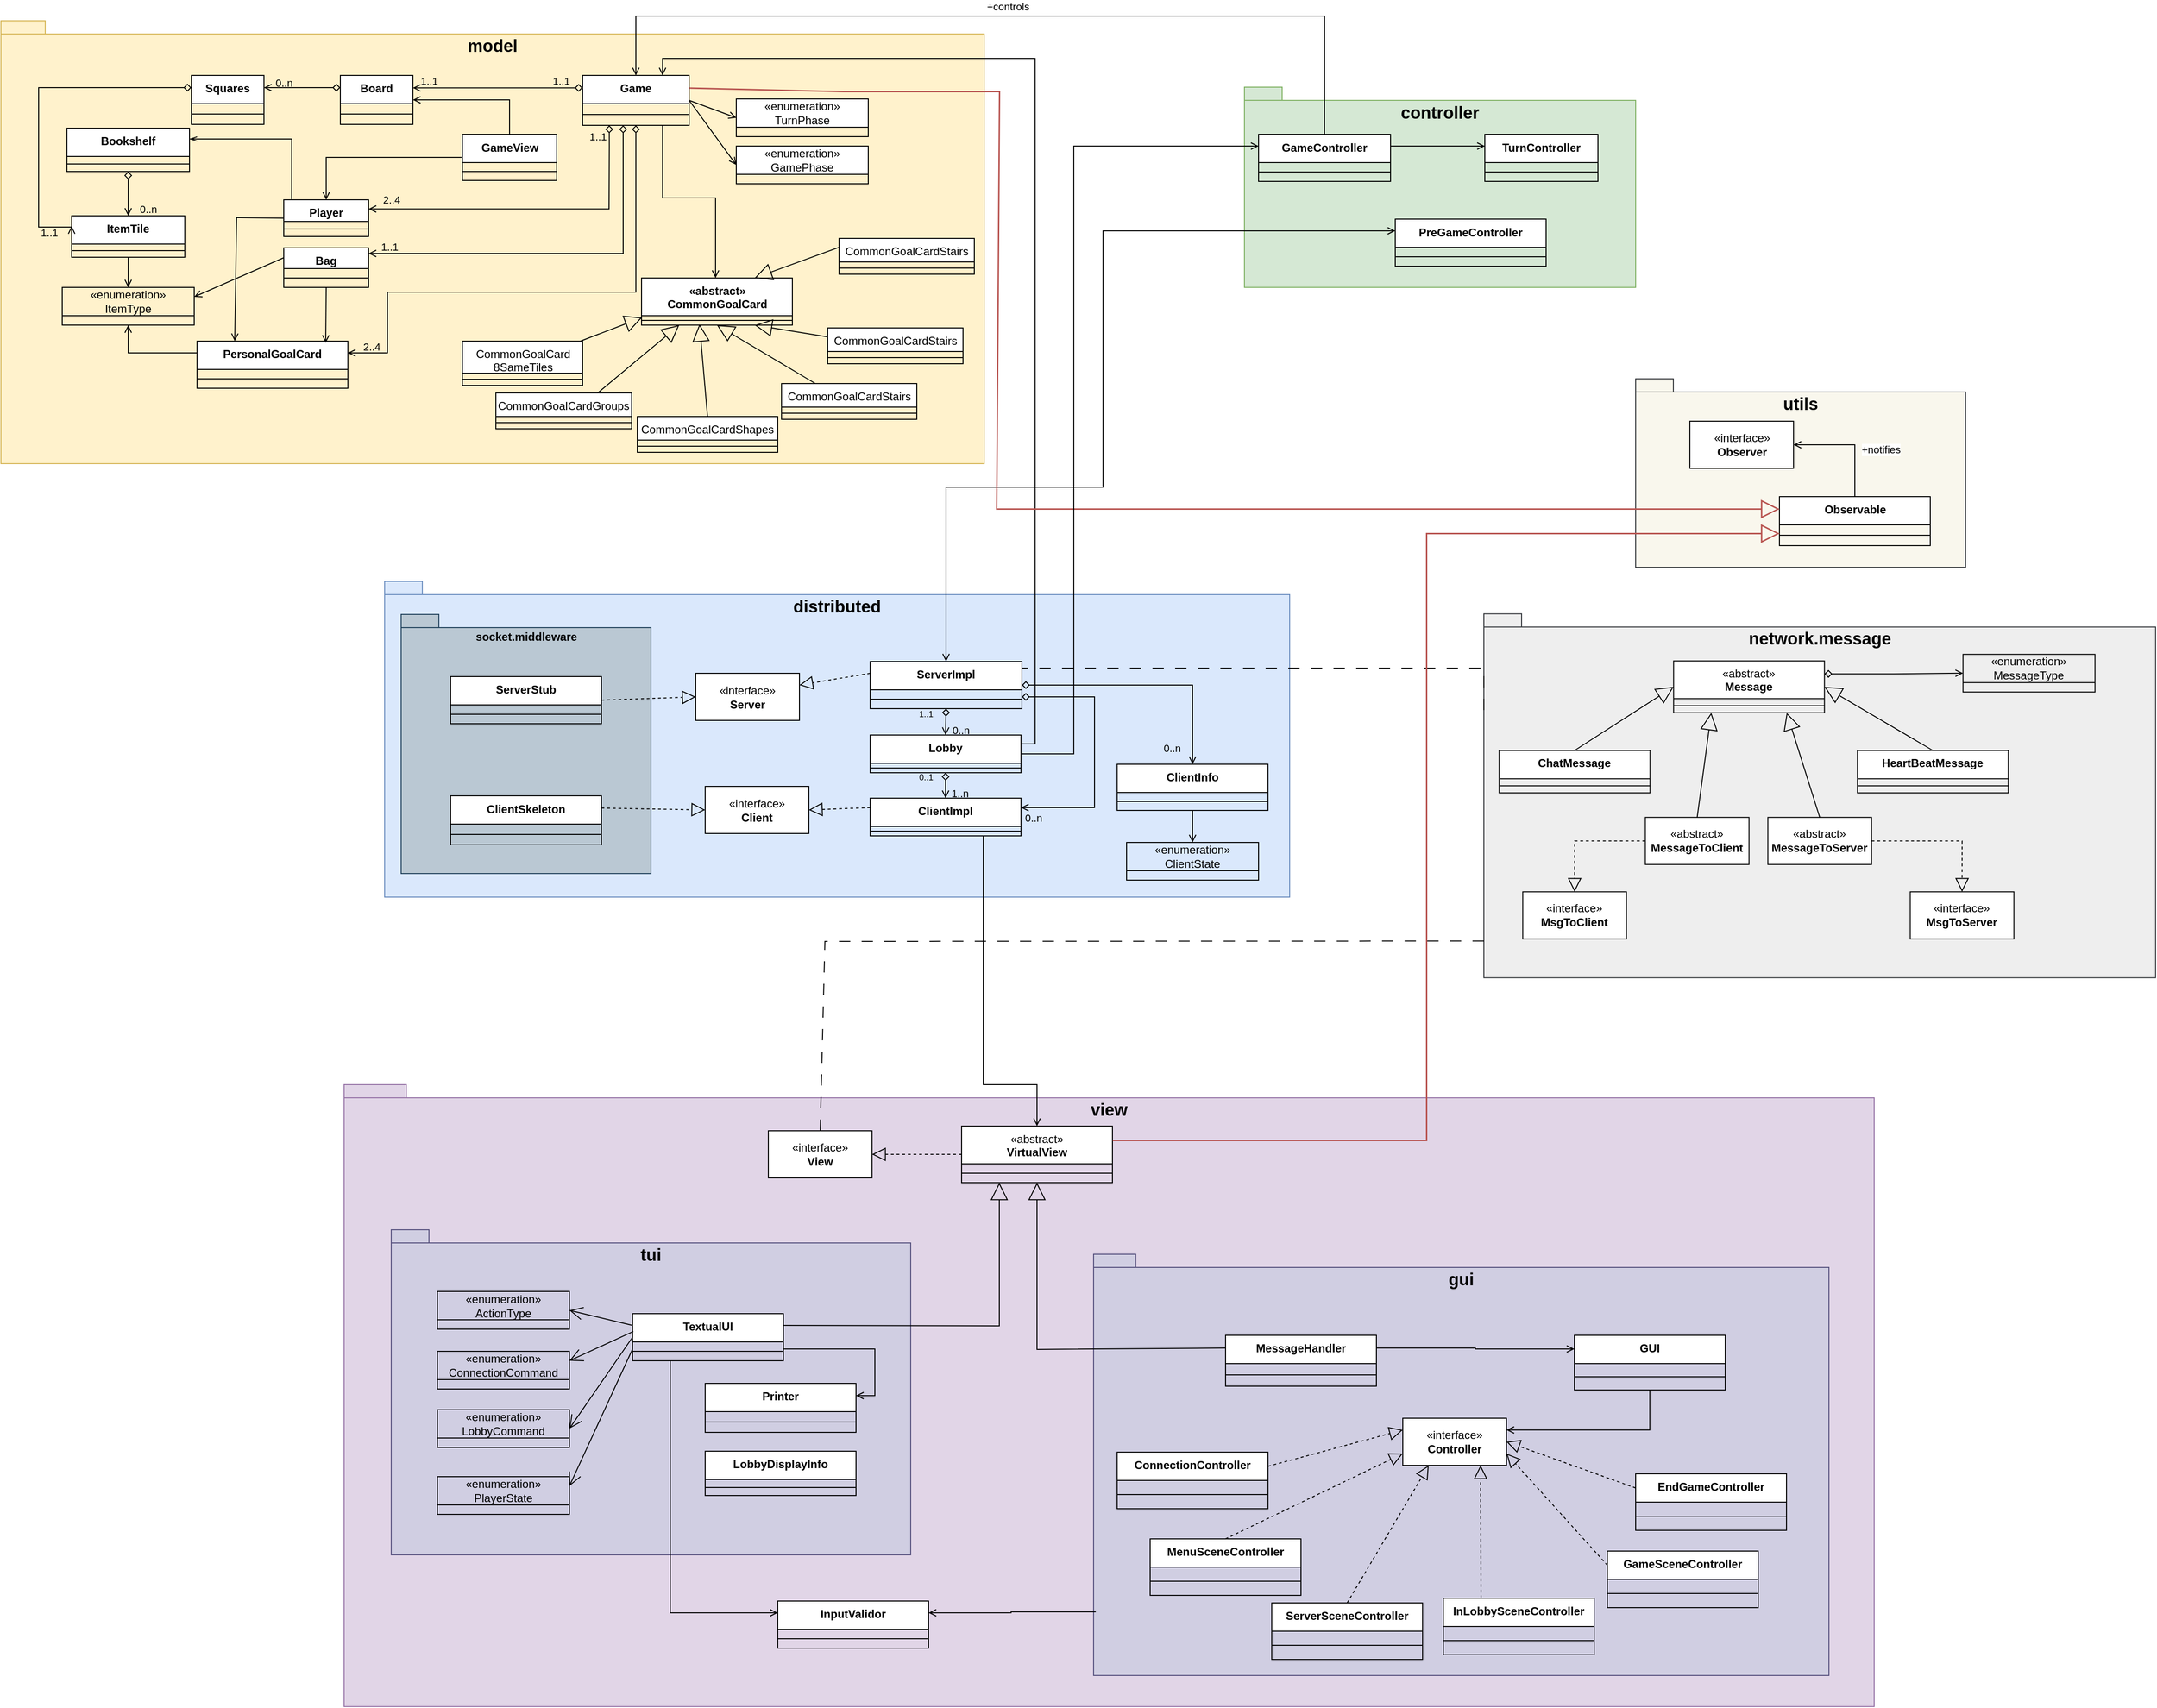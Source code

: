 <mxfile version="21.5.0" type="device">
  <diagram name="Pagina-1" id="6Mq_mjlfumfUOl1YjtqR">
    <mxGraphModel dx="3120" dy="1535" grid="0" gridSize="5" guides="1" tooltips="1" connect="1" arrows="1" fold="1" page="1" pageScale="1" pageWidth="827" pageHeight="1169" math="0" shadow="0">
      <root>
        <mxCell id="0" />
        <mxCell id="1" parent="0" />
        <mxCell id="2qe7vK6OA9ovOPbLx4hL-5" value="&lt;font style=&quot;font-size: 18px;&quot;&gt;model&lt;/font&gt;" style="shape=folder;fontStyle=1;spacingTop=10;tabWidth=40;tabHeight=14;tabPosition=left;html=1;whiteSpace=wrap;align=center;verticalAlign=top;fillColor=#fff2cc;strokeColor=#d6b656;" parent="1" vertex="1">
          <mxGeometry x="41" y="85" width="1043" height="470" as="geometry" />
        </mxCell>
        <mxCell id="2qe7vK6OA9ovOPbLx4hL-6" value="&lt;font style=&quot;font-size: 18px;&quot;&gt;controller&lt;/font&gt;" style="shape=folder;fontStyle=1;spacingTop=10;tabWidth=40;tabHeight=14;tabPosition=left;html=1;whiteSpace=wrap;verticalAlign=top;fillColor=#d5e8d4;strokeColor=#82b366;" parent="1" vertex="1">
          <mxGeometry x="1360" y="155.5" width="415" height="212.5" as="geometry" />
        </mxCell>
        <mxCell id="2qe7vK6OA9ovOPbLx4hL-7" value="&lt;font style=&quot;font-size: 18px;&quot;&gt;utils&lt;/font&gt;" style="shape=folder;fontStyle=1;spacingTop=10;tabWidth=40;tabHeight=14;tabPosition=left;html=1;whiteSpace=wrap;verticalAlign=top;fillColor=#f9f7ed;strokeColor=#36393d;" parent="1" vertex="1">
          <mxGeometry x="1775" y="465" width="350" height="200" as="geometry" />
        </mxCell>
        <mxCell id="2qe7vK6OA9ovOPbLx4hL-8" value="&lt;font style=&quot;font-size: 18px;&quot;&gt;network.message&lt;/font&gt;" style="shape=folder;fontStyle=1;spacingTop=10;tabWidth=40;tabHeight=14;tabPosition=left;html=1;whiteSpace=wrap;verticalAlign=top;fillColor=#eeeeee;strokeColor=#36393d;" parent="1" vertex="1">
          <mxGeometry x="1614" y="714.38" width="712.5" height="386.25" as="geometry" />
        </mxCell>
        <mxCell id="2qe7vK6OA9ovOPbLx4hL-9" value="&lt;font style=&quot;font-size: 18px;&quot;&gt;distributed&lt;/font&gt;" style="shape=folder;fontStyle=1;spacingTop=10;tabWidth=40;tabHeight=14;tabPosition=left;html=1;whiteSpace=wrap;verticalAlign=top;fillColor=#dae8fc;strokeColor=#6c8ebf;" parent="1" vertex="1">
          <mxGeometry x="448" y="680" width="960" height="335" as="geometry" />
        </mxCell>
        <mxCell id="2qe7vK6OA9ovOPbLx4hL-10" value="&lt;font style=&quot;font-size: 18px;&quot;&gt;view&lt;/font&gt;" style="shape=folder;fontStyle=1;spacingTop=10;tabWidth=40;tabHeight=14;tabPosition=left;html=1;whiteSpace=wrap;verticalAlign=top;fillColor=#e1d5e7;strokeColor=#9673a6;" parent="1" vertex="1">
          <mxGeometry x="405" y="1214" width="1623" height="660" as="geometry" />
        </mxCell>
        <mxCell id="2qe7vK6OA9ovOPbLx4hL-39" value="«abstract»&lt;br style=&quot;border-color: var(--border-color); font-weight: 400;&quot;&gt;CommonGoalCard" style="swimlane;fontStyle=1;align=center;verticalAlign=top;childLayout=stackLayout;horizontal=1;startSize=40;horizontalStack=0;resizeParent=1;resizeParentMax=0;resizeLast=0;collapsible=1;marginBottom=0;whiteSpace=wrap;html=1;" parent="1" vertex="1">
          <mxGeometry x="720.5" y="358" width="160" height="50" as="geometry" />
        </mxCell>
        <mxCell id="2qe7vK6OA9ovOPbLx4hL-40" value="" style="line;strokeWidth=1;fillColor=none;align=left;verticalAlign=middle;spacingTop=-1;spacingLeft=3;spacingRight=3;rotatable=0;labelPosition=right;points=[];portConstraint=eastwest;strokeColor=inherit;" parent="2qe7vK6OA9ovOPbLx4hL-39" vertex="1">
          <mxGeometry y="40" width="160" height="10" as="geometry" />
        </mxCell>
        <mxCell id="wJdnqVq0FRM58SnaqcS5-16" style="edgeStyle=orthogonalEdgeStyle;rounded=0;orthogonalLoop=1;jettySize=auto;html=1;exitX=0.093;exitY=-0.017;exitDx=0;exitDy=0;entryX=1;entryY=0.25;entryDx=0;entryDy=0;exitPerimeter=0;endArrow=openThin;endFill=0;" parent="1" source="2qe7vK6OA9ovOPbLx4hL-41" target="2qe7vK6OA9ovOPbLx4hL-43" edge="1">
          <mxGeometry relative="1" as="geometry" />
        </mxCell>
        <mxCell id="2qe7vK6OA9ovOPbLx4hL-41" value="Player" style="swimlane;fontStyle=1;align=center;verticalAlign=top;childLayout=stackLayout;horizontal=1;startSize=23;horizontalStack=0;resizeParent=1;resizeParentMax=0;resizeLast=0;collapsible=1;marginBottom=0;whiteSpace=wrap;html=1;" parent="1" vertex="1">
          <mxGeometry x="341" y="275" width="90" height="39" as="geometry" />
        </mxCell>
        <mxCell id="2qe7vK6OA9ovOPbLx4hL-42" value="" style="line;strokeWidth=1;fillColor=none;align=left;verticalAlign=middle;spacingTop=-1;spacingLeft=3;spacingRight=3;rotatable=0;labelPosition=right;points=[];portConstraint=eastwest;strokeColor=inherit;" parent="2qe7vK6OA9ovOPbLx4hL-41" vertex="1">
          <mxGeometry y="23" width="90" height="16" as="geometry" />
        </mxCell>
        <mxCell id="wJdnqVq0FRM58SnaqcS5-22" style="edgeStyle=orthogonalEdgeStyle;rounded=0;orthogonalLoop=1;jettySize=auto;html=1;exitX=0.5;exitY=1;exitDx=0;exitDy=0;endArrow=open;endFill=0;startArrow=diamond;startFill=0;" parent="1" source="2qe7vK6OA9ovOPbLx4hL-43" target="2qe7vK6OA9ovOPbLx4hL-49" edge="1">
          <mxGeometry relative="1" as="geometry" />
        </mxCell>
        <mxCell id="2qe7vK6OA9ovOPbLx4hL-43" value="Bookshelf" style="swimlane;fontStyle=1;align=center;verticalAlign=top;childLayout=stackLayout;horizontal=1;startSize=30;horizontalStack=0;resizeParent=1;resizeParentMax=0;resizeLast=0;collapsible=1;marginBottom=0;whiteSpace=wrap;html=1;" parent="1" vertex="1">
          <mxGeometry x="111" y="199" width="130" height="46" as="geometry" />
        </mxCell>
        <mxCell id="2qe7vK6OA9ovOPbLx4hL-44" value="" style="line;strokeWidth=1;fillColor=none;align=left;verticalAlign=middle;spacingTop=-1;spacingLeft=3;spacingRight=3;rotatable=0;labelPosition=right;points=[];portConstraint=eastwest;strokeColor=inherit;" parent="2qe7vK6OA9ovOPbLx4hL-43" vertex="1">
          <mxGeometry y="30" width="130" height="16" as="geometry" />
        </mxCell>
        <mxCell id="2qe7vK6OA9ovOPbLx4hL-45" value="Board" style="swimlane;fontStyle=1;align=center;verticalAlign=top;childLayout=stackLayout;horizontal=1;startSize=30;horizontalStack=0;resizeParent=1;resizeParentMax=0;resizeLast=0;collapsible=1;marginBottom=0;whiteSpace=wrap;html=1;" parent="1" vertex="1">
          <mxGeometry x="401" y="143" width="77" height="52" as="geometry" />
        </mxCell>
        <mxCell id="2qe7vK6OA9ovOPbLx4hL-46" value="" style="line;strokeWidth=1;fillColor=none;align=left;verticalAlign=middle;spacingTop=-1;spacingLeft=3;spacingRight=3;rotatable=0;labelPosition=right;points=[];portConstraint=eastwest;strokeColor=inherit;" parent="2qe7vK6OA9ovOPbLx4hL-45" vertex="1">
          <mxGeometry y="30" width="77" height="22" as="geometry" />
        </mxCell>
        <mxCell id="wJdnqVq0FRM58SnaqcS5-51" style="edgeStyle=orthogonalEdgeStyle;rounded=0;orthogonalLoop=1;jettySize=auto;html=1;exitX=0;exitY=0.25;exitDx=0;exitDy=0;entryX=0.5;entryY=1;entryDx=0;entryDy=0;endArrow=open;endFill=0;" parent="1" source="2qe7vK6OA9ovOPbLx4hL-47" target="2qe7vK6OA9ovOPbLx4hL-72" edge="1">
          <mxGeometry relative="1" as="geometry" />
        </mxCell>
        <mxCell id="2qe7vK6OA9ovOPbLx4hL-47" value="PersonalGoalCard" style="swimlane;fontStyle=1;align=center;verticalAlign=top;childLayout=stackLayout;horizontal=1;startSize=30;horizontalStack=0;resizeParent=1;resizeParentMax=0;resizeLast=0;collapsible=1;marginBottom=0;whiteSpace=wrap;html=1;" parent="1" vertex="1">
          <mxGeometry x="249" y="425" width="160" height="50" as="geometry" />
        </mxCell>
        <mxCell id="2qe7vK6OA9ovOPbLx4hL-48" value="" style="line;strokeWidth=1;fillColor=none;align=left;verticalAlign=middle;spacingTop=-1;spacingLeft=3;spacingRight=3;rotatable=0;labelPosition=right;points=[];portConstraint=eastwest;strokeColor=inherit;" parent="2qe7vK6OA9ovOPbLx4hL-47" vertex="1">
          <mxGeometry y="30" width="160" height="20" as="geometry" />
        </mxCell>
        <mxCell id="wJdnqVq0FRM58SnaqcS5-10" style="edgeStyle=orthogonalEdgeStyle;rounded=0;orthogonalLoop=1;jettySize=auto;html=1;endArrow=open;endFill=0;" parent="1" source="2qe7vK6OA9ovOPbLx4hL-49" target="2qe7vK6OA9ovOPbLx4hL-72" edge="1">
          <mxGeometry relative="1" as="geometry" />
        </mxCell>
        <mxCell id="2qe7vK6OA9ovOPbLx4hL-49" value="ItemTile" style="swimlane;fontStyle=1;align=center;verticalAlign=top;childLayout=stackLayout;horizontal=1;startSize=30;horizontalStack=0;resizeParent=1;resizeParentMax=0;resizeLast=0;collapsible=1;marginBottom=0;whiteSpace=wrap;html=1;" parent="1" vertex="1">
          <mxGeometry x="116" y="292" width="120" height="44" as="geometry" />
        </mxCell>
        <mxCell id="2qe7vK6OA9ovOPbLx4hL-50" value="" style="line;strokeWidth=1;fillColor=none;align=left;verticalAlign=middle;spacingTop=-1;spacingLeft=3;spacingRight=3;rotatable=0;labelPosition=right;points=[];portConstraint=eastwest;strokeColor=inherit;" parent="2qe7vK6OA9ovOPbLx4hL-49" vertex="1">
          <mxGeometry y="30" width="120" height="14" as="geometry" />
        </mxCell>
        <mxCell id="wJdnqVq0FRM58SnaqcS5-24" style="edgeStyle=orthogonalEdgeStyle;rounded=0;orthogonalLoop=1;jettySize=auto;html=1;endArrow=open;endFill=0;" parent="1" source="2qe7vK6OA9ovOPbLx4hL-51" target="2qe7vK6OA9ovOPbLx4hL-41" edge="1">
          <mxGeometry relative="1" as="geometry" />
        </mxCell>
        <mxCell id="wJdnqVq0FRM58SnaqcS5-48" style="edgeStyle=orthogonalEdgeStyle;rounded=0;orthogonalLoop=1;jettySize=auto;html=1;exitX=0.5;exitY=0;exitDx=0;exitDy=0;entryX=1;entryY=0.5;entryDx=0;entryDy=0;endArrow=open;endFill=0;" parent="1" source="2qe7vK6OA9ovOPbLx4hL-51" target="2qe7vK6OA9ovOPbLx4hL-45" edge="1">
          <mxGeometry relative="1" as="geometry" />
        </mxCell>
        <mxCell id="2qe7vK6OA9ovOPbLx4hL-51" value="GameView" style="swimlane;fontStyle=1;align=center;verticalAlign=top;childLayout=stackLayout;horizontal=1;startSize=30;horizontalStack=0;resizeParent=1;resizeParentMax=0;resizeLast=0;collapsible=1;marginBottom=0;whiteSpace=wrap;html=1;" parent="1" vertex="1">
          <mxGeometry x="530.5" y="205.5" width="100" height="49" as="geometry" />
        </mxCell>
        <mxCell id="2qe7vK6OA9ovOPbLx4hL-52" value="" style="line;strokeWidth=1;fillColor=none;align=left;verticalAlign=middle;spacingTop=-1;spacingLeft=3;spacingRight=3;rotatable=0;labelPosition=right;points=[];portConstraint=eastwest;strokeColor=inherit;" parent="2qe7vK6OA9ovOPbLx4hL-51" vertex="1">
          <mxGeometry y="30" width="100" height="19" as="geometry" />
        </mxCell>
        <mxCell id="2qe7vK6OA9ovOPbLx4hL-55" value="Bag" style="swimlane;fontStyle=1;align=center;verticalAlign=top;childLayout=stackLayout;horizontal=1;startSize=22;horizontalStack=0;resizeParent=1;resizeParentMax=0;resizeLast=0;collapsible=1;marginBottom=0;whiteSpace=wrap;html=1;" parent="1" vertex="1">
          <mxGeometry x="341" y="326" width="90" height="42" as="geometry" />
        </mxCell>
        <mxCell id="2qe7vK6OA9ovOPbLx4hL-56" value="" style="line;strokeWidth=1;fillColor=none;align=left;verticalAlign=middle;spacingTop=-1;spacingLeft=3;spacingRight=3;rotatable=0;labelPosition=right;points=[];portConstraint=eastwest;strokeColor=inherit;" parent="2qe7vK6OA9ovOPbLx4hL-55" vertex="1">
          <mxGeometry y="22" width="90" height="20" as="geometry" />
        </mxCell>
        <mxCell id="2qe7vK6OA9ovOPbLx4hL-59" value="«interface»&lt;br&gt;&lt;b&gt;Observer&lt;/b&gt;" style="html=1;whiteSpace=wrap;" parent="1" vertex="1">
          <mxGeometry x="1832.5" y="510" width="110" height="50" as="geometry" />
        </mxCell>
        <mxCell id="EsLmEgkiOm4dnzLNr7Mo-23" value="+notifies" style="edgeStyle=orthogonalEdgeStyle;rounded=0;orthogonalLoop=1;jettySize=auto;html=1;exitX=0.5;exitY=0;exitDx=0;exitDy=0;entryX=1;entryY=0.5;entryDx=0;entryDy=0;endArrow=open;endFill=0;" parent="1" source="2qe7vK6OA9ovOPbLx4hL-60" target="2qe7vK6OA9ovOPbLx4hL-59" edge="1">
          <mxGeometry x="-0.167" y="-27" relative="1" as="geometry">
            <mxPoint as="offset" />
          </mxGeometry>
        </mxCell>
        <mxCell id="2qe7vK6OA9ovOPbLx4hL-60" value="Observable" style="swimlane;fontStyle=1;align=center;verticalAlign=top;childLayout=stackLayout;horizontal=1;startSize=30;horizontalStack=0;resizeParent=1;resizeParentMax=0;resizeLast=0;collapsible=1;marginBottom=0;whiteSpace=wrap;html=1;" parent="1" vertex="1">
          <mxGeometry x="1927.5" y="590" width="160" height="52" as="geometry" />
        </mxCell>
        <mxCell id="2qe7vK6OA9ovOPbLx4hL-61" value="" style="line;strokeWidth=1;align=left;verticalAlign=middle;spacingTop=-1;spacingLeft=3;spacingRight=3;rotatable=0;labelPosition=right;points=[];portConstraint=eastwest;" parent="2qe7vK6OA9ovOPbLx4hL-60" vertex="1">
          <mxGeometry y="30" width="160" height="22" as="geometry" />
        </mxCell>
        <mxCell id="EsLmEgkiOm4dnzLNr7Mo-4" style="edgeStyle=orthogonalEdgeStyle;rounded=0;orthogonalLoop=1;jettySize=auto;html=1;exitX=1;exitY=0.25;exitDx=0;exitDy=0;entryX=0;entryY=0.25;entryDx=0;entryDy=0;endArrow=open;endFill=0;" parent="1" source="2qe7vK6OA9ovOPbLx4hL-62" target="2qe7vK6OA9ovOPbLx4hL-64" edge="1">
          <mxGeometry relative="1" as="geometry" />
        </mxCell>
        <mxCell id="EsLmEgkiOm4dnzLNr7Mo-5" value="+controls" style="edgeStyle=orthogonalEdgeStyle;rounded=0;orthogonalLoop=1;jettySize=auto;html=1;exitX=0.5;exitY=0;exitDx=0;exitDy=0;entryX=0.5;entryY=0;entryDx=0;entryDy=0;endArrow=open;endFill=0;" parent="1" source="2qe7vK6OA9ovOPbLx4hL-62" target="2qe7vK6OA9ovOPbLx4hL-53" edge="1">
          <mxGeometry x="0.005" y="-10" relative="1" as="geometry">
            <Array as="points">
              <mxPoint x="1230" y="80" />
              <mxPoint x="734" y="80" />
            </Array>
            <mxPoint as="offset" />
          </mxGeometry>
        </mxCell>
        <mxCell id="2qe7vK6OA9ovOPbLx4hL-62" value="GameController" style="swimlane;fontStyle=1;align=center;verticalAlign=top;childLayout=stackLayout;horizontal=1;startSize=30;horizontalStack=0;resizeParent=1;resizeParentMax=0;resizeLast=0;collapsible=1;marginBottom=0;whiteSpace=wrap;html=1;" parent="1" vertex="1">
          <mxGeometry x="1375" y="205.5" width="140" height="50" as="geometry" />
        </mxCell>
        <mxCell id="2qe7vK6OA9ovOPbLx4hL-63" value="" style="line;strokeWidth=1;fillColor=none;align=left;verticalAlign=middle;spacingTop=-1;spacingLeft=3;spacingRight=3;rotatable=0;labelPosition=right;points=[];portConstraint=eastwest;strokeColor=inherit;" parent="2qe7vK6OA9ovOPbLx4hL-62" vertex="1">
          <mxGeometry y="30" width="140" height="20" as="geometry" />
        </mxCell>
        <mxCell id="2qe7vK6OA9ovOPbLx4hL-64" value="TurnController" style="swimlane;fontStyle=1;align=center;verticalAlign=top;childLayout=stackLayout;horizontal=1;startSize=30;horizontalStack=0;resizeParent=1;resizeParentMax=0;resizeLast=0;collapsible=1;marginBottom=0;whiteSpace=wrap;html=1;" parent="1" vertex="1">
          <mxGeometry x="1615" y="205.5" width="120" height="50" as="geometry" />
        </mxCell>
        <mxCell id="2qe7vK6OA9ovOPbLx4hL-65" value="" style="line;strokeWidth=1;fillColor=none;align=left;verticalAlign=middle;spacingTop=-1;spacingLeft=3;spacingRight=3;rotatable=0;labelPosition=right;points=[];portConstraint=eastwest;strokeColor=inherit;" parent="2qe7vK6OA9ovOPbLx4hL-64" vertex="1">
          <mxGeometry y="30" width="120" height="20" as="geometry" />
        </mxCell>
        <mxCell id="EsLmEgkiOm4dnzLNr7Mo-65" style="edgeStyle=orthogonalEdgeStyle;shape=connector;rounded=0;orthogonalLoop=1;jettySize=auto;html=1;exitX=0;exitY=0.25;exitDx=0;exitDy=0;entryX=0.5;entryY=0;entryDx=0;entryDy=0;labelBackgroundColor=default;strokeColor=default;fontFamily=Helvetica;fontSize=11;fontColor=default;endArrow=open;endFill=0;startArrow=open;startFill=0;" parent="1" source="2qe7vK6OA9ovOPbLx4hL-66" target="2qe7vK6OA9ovOPbLx4hL-85" edge="1">
          <mxGeometry relative="1" as="geometry">
            <Array as="points">
              <mxPoint x="1210" y="308" />
              <mxPoint x="1210" y="580" />
              <mxPoint x="1044" y="580" />
            </Array>
          </mxGeometry>
        </mxCell>
        <mxCell id="2qe7vK6OA9ovOPbLx4hL-66" value="PreGameController" style="swimlane;fontStyle=1;align=center;verticalAlign=top;childLayout=stackLayout;horizontal=1;startSize=30;horizontalStack=0;resizeParent=1;resizeParentMax=0;resizeLast=0;collapsible=1;marginBottom=0;whiteSpace=wrap;html=1;" parent="1" vertex="1">
          <mxGeometry x="1520" y="295.5" width="160" height="50" as="geometry" />
        </mxCell>
        <mxCell id="2qe7vK6OA9ovOPbLx4hL-67" value="" style="line;strokeWidth=1;fillColor=none;align=left;verticalAlign=middle;spacingTop=-1;spacingLeft=3;spacingRight=3;rotatable=0;labelPosition=right;points=[];portConstraint=eastwest;strokeColor=inherit;" parent="2qe7vK6OA9ovOPbLx4hL-66" vertex="1">
          <mxGeometry y="30" width="160" height="20" as="geometry" />
        </mxCell>
        <mxCell id="2qe7vK6OA9ovOPbLx4hL-72" value="«enumeration»&lt;br&gt;ItemType" style="swimlane;fontStyle=0;childLayout=stackLayout;horizontal=1;startSize=30;fillColor=none;horizontalStack=0;resizeParent=1;resizeParentMax=0;resizeLast=0;collapsible=1;marginBottom=0;whiteSpace=wrap;html=1;" parent="1" vertex="1">
          <mxGeometry x="106" y="368" width="140" height="40" as="geometry" />
        </mxCell>
        <mxCell id="2qe7vK6OA9ovOPbLx4hL-73" value="&lt;br&gt;" style="text;strokeColor=none;fillColor=none;align=left;verticalAlign=top;spacingLeft=4;spacingRight=4;overflow=hidden;rotatable=0;points=[[0,0.5],[1,0.5]];portConstraint=eastwest;whiteSpace=wrap;html=1;" parent="2qe7vK6OA9ovOPbLx4hL-72" vertex="1">
          <mxGeometry y="30" width="140" height="10" as="geometry" />
        </mxCell>
        <mxCell id="2qe7vK6OA9ovOPbLx4hL-81" value="«interface»&lt;br&gt;&lt;b&gt;Client&lt;/b&gt;" style="html=1;whiteSpace=wrap;" parent="1" vertex="1">
          <mxGeometry x="788" y="897.5" width="110" height="50" as="geometry" />
        </mxCell>
        <mxCell id="2qe7vK6OA9ovOPbLx4hL-82" value="«interface»&lt;br&gt;&lt;b&gt;Server&lt;/b&gt;" style="html=1;whiteSpace=wrap;" parent="1" vertex="1">
          <mxGeometry x="778" y="777.5" width="110" height="50" as="geometry" />
        </mxCell>
        <mxCell id="EsLmEgkiOm4dnzLNr7Mo-71" style="edgeStyle=orthogonalEdgeStyle;shape=connector;rounded=0;orthogonalLoop=1;jettySize=auto;html=1;entryX=0.5;entryY=0;entryDx=0;entryDy=0;labelBackgroundColor=default;strokeColor=default;fontFamily=Helvetica;fontSize=11;fontColor=default;endArrow=open;endFill=0;" parent="1" source="2qe7vK6OA9ovOPbLx4hL-83" target="2qe7vK6OA9ovOPbLx4hL-92" edge="1">
          <mxGeometry relative="1" as="geometry" />
        </mxCell>
        <mxCell id="2qe7vK6OA9ovOPbLx4hL-83" value="ClientInfo" style="swimlane;fontStyle=1;align=center;verticalAlign=top;childLayout=stackLayout;horizontal=1;startSize=30;horizontalStack=0;resizeParent=1;resizeParentMax=0;resizeLast=0;collapsible=1;marginBottom=0;whiteSpace=wrap;html=1;" parent="1" vertex="1">
          <mxGeometry x="1225" y="874" width="160" height="49" as="geometry" />
        </mxCell>
        <mxCell id="2qe7vK6OA9ovOPbLx4hL-84" value="" style="line;strokeWidth=1;fillColor=none;align=left;verticalAlign=middle;spacingTop=-1;spacingLeft=3;spacingRight=3;rotatable=0;labelPosition=right;points=[];portConstraint=eastwest;strokeColor=inherit;" parent="2qe7vK6OA9ovOPbLx4hL-83" vertex="1">
          <mxGeometry y="30" width="160" height="19" as="geometry" />
        </mxCell>
        <mxCell id="EsLmEgkiOm4dnzLNr7Mo-75" style="edgeStyle=orthogonalEdgeStyle;shape=connector;rounded=0;orthogonalLoop=1;jettySize=auto;html=1;exitX=0.5;exitY=1;exitDx=0;exitDy=0;entryX=0.5;entryY=0;entryDx=0;entryDy=0;labelBackgroundColor=default;strokeColor=default;fontFamily=Helvetica;fontSize=11;fontColor=default;endArrow=open;endFill=0;startArrow=diamond;startFill=0;" parent="1" source="2qe7vK6OA9ovOPbLx4hL-85" target="2qe7vK6OA9ovOPbLx4hL-87" edge="1">
          <mxGeometry relative="1" as="geometry" />
        </mxCell>
        <mxCell id="EsLmEgkiOm4dnzLNr7Mo-76" style="edgeStyle=orthogonalEdgeStyle;shape=connector;rounded=0;orthogonalLoop=1;jettySize=auto;html=1;exitX=1;exitY=0.25;exitDx=0;exitDy=0;labelBackgroundColor=default;strokeColor=default;fontFamily=Helvetica;fontSize=11;fontColor=default;endArrow=none;endFill=0;dashed=1;dashPattern=12 12;entryX=0;entryY=0;entryDx=0;entryDy=107.062;entryPerimeter=0;" parent="1" source="2qe7vK6OA9ovOPbLx4hL-85" edge="1" target="2qe7vK6OA9ovOPbLx4hL-8">
          <mxGeometry relative="1" as="geometry">
            <mxPoint x="1205" y="762" as="targetPoint" />
            <Array as="points">
              <mxPoint x="1124" y="772" />
              <mxPoint x="1614" y="772" />
            </Array>
          </mxGeometry>
        </mxCell>
        <mxCell id="EsLmEgkiOm4dnzLNr7Mo-80" style="edgeStyle=orthogonalEdgeStyle;shape=connector;rounded=0;orthogonalLoop=1;jettySize=auto;html=1;exitX=1;exitY=0.5;exitDx=0;exitDy=0;entryX=0.5;entryY=0;entryDx=0;entryDy=0;labelBackgroundColor=default;strokeColor=default;fontFamily=Helvetica;fontSize=11;fontColor=default;endArrow=open;endFill=0;startArrow=diamond;startFill=0;" parent="1" source="2qe7vK6OA9ovOPbLx4hL-85" target="2qe7vK6OA9ovOPbLx4hL-83" edge="1">
          <mxGeometry relative="1" as="geometry" />
        </mxCell>
        <mxCell id="2qe7vK6OA9ovOPbLx4hL-85" value="ServerImpl" style="swimlane;fontStyle=1;align=center;verticalAlign=top;childLayout=stackLayout;horizontal=1;startSize=30;horizontalStack=0;resizeParent=1;resizeParentMax=0;resizeLast=0;collapsible=1;marginBottom=0;whiteSpace=wrap;html=1;" parent="1" vertex="1">
          <mxGeometry x="963" y="765" width="161" height="50" as="geometry" />
        </mxCell>
        <mxCell id="2qe7vK6OA9ovOPbLx4hL-86" value="" style="line;strokeWidth=1;fillColor=none;align=left;verticalAlign=middle;spacingTop=-1;spacingLeft=3;spacingRight=3;rotatable=0;labelPosition=right;points=[];portConstraint=eastwest;strokeColor=inherit;" parent="2qe7vK6OA9ovOPbLx4hL-85" vertex="1">
          <mxGeometry y="30" width="161" height="20" as="geometry" />
        </mxCell>
        <mxCell id="EsLmEgkiOm4dnzLNr7Mo-72" style="edgeStyle=orthogonalEdgeStyle;shape=connector;rounded=0;orthogonalLoop=1;jettySize=auto;html=1;exitX=0.998;exitY=0.234;exitDx=0;exitDy=0;entryX=0.75;entryY=0;entryDx=0;entryDy=0;labelBackgroundColor=default;strokeColor=default;fontFamily=Helvetica;fontSize=11;fontColor=default;endArrow=open;endFill=0;exitPerimeter=0;" parent="1" source="2qe7vK6OA9ovOPbLx4hL-87" target="2qe7vK6OA9ovOPbLx4hL-53" edge="1">
          <mxGeometry relative="1" as="geometry">
            <Array as="points">
              <mxPoint x="1138" y="852" />
              <mxPoint x="1138" y="125" />
              <mxPoint x="743" y="125" />
            </Array>
          </mxGeometry>
        </mxCell>
        <mxCell id="2qe7vK6OA9ovOPbLx4hL-87" value="Lobby" style="swimlane;fontStyle=1;align=center;verticalAlign=top;childLayout=stackLayout;horizontal=1;startSize=30;horizontalStack=0;resizeParent=1;resizeParentMax=0;resizeLast=0;collapsible=1;marginBottom=0;whiteSpace=wrap;html=1;" parent="1" vertex="1">
          <mxGeometry x="963" y="843" width="160" height="40" as="geometry" />
        </mxCell>
        <mxCell id="2qe7vK6OA9ovOPbLx4hL-88" value="" style="line;strokeWidth=1;fillColor=none;align=left;verticalAlign=middle;spacingTop=-1;spacingLeft=3;spacingRight=3;rotatable=0;labelPosition=right;points=[];portConstraint=eastwest;strokeColor=inherit;" parent="2qe7vK6OA9ovOPbLx4hL-87" vertex="1">
          <mxGeometry y="30" width="160" height="10" as="geometry" />
        </mxCell>
        <mxCell id="EsLmEgkiOm4dnzLNr7Mo-67" style="edgeStyle=orthogonalEdgeStyle;shape=connector;rounded=0;orthogonalLoop=1;jettySize=auto;html=1;exitX=0.75;exitY=1;exitDx=0;exitDy=0;entryX=0.5;entryY=0;entryDx=0;entryDy=0;labelBackgroundColor=default;strokeColor=default;fontFamily=Helvetica;fontSize=11;fontColor=default;endArrow=open;endFill=0;" parent="1" source="2qe7vK6OA9ovOPbLx4hL-89" target="2qe7vK6OA9ovOPbLx4hL-118" edge="1">
          <mxGeometry relative="1" as="geometry">
            <Array as="points">
              <mxPoint x="1083" y="1214" />
              <mxPoint x="1140" y="1214" />
            </Array>
          </mxGeometry>
        </mxCell>
        <mxCell id="2qe7vK6OA9ovOPbLx4hL-89" value="ClientImpl" style="swimlane;fontStyle=1;align=center;verticalAlign=top;childLayout=stackLayout;horizontal=1;startSize=30;horizontalStack=0;resizeParent=1;resizeParentMax=0;resizeLast=0;collapsible=1;marginBottom=0;whiteSpace=wrap;html=1;" parent="1" vertex="1">
          <mxGeometry x="963" y="910" width="160" height="40" as="geometry" />
        </mxCell>
        <mxCell id="2qe7vK6OA9ovOPbLx4hL-90" value="" style="line;strokeWidth=1;fillColor=none;align=left;verticalAlign=middle;spacingTop=-1;spacingLeft=3;spacingRight=3;rotatable=0;labelPosition=right;points=[];portConstraint=eastwest;strokeColor=inherit;" parent="2qe7vK6OA9ovOPbLx4hL-89" vertex="1">
          <mxGeometry y="30" width="160" height="10" as="geometry" />
        </mxCell>
        <mxCell id="2qe7vK6OA9ovOPbLx4hL-92" value="«enumeration»&lt;br&gt;ClientState" style="swimlane;fontStyle=0;childLayout=stackLayout;horizontal=1;startSize=30;fillColor=none;horizontalStack=0;resizeParent=1;resizeParentMax=0;resizeLast=0;collapsible=1;marginBottom=0;whiteSpace=wrap;html=1;" parent="1" vertex="1">
          <mxGeometry x="1235" y="957" width="140" height="40" as="geometry" />
        </mxCell>
        <mxCell id="2qe7vK6OA9ovOPbLx4hL-93" value="&lt;br&gt;" style="text;strokeColor=none;fillColor=none;align=left;verticalAlign=top;spacingLeft=4;spacingRight=4;overflow=hidden;rotatable=0;points=[[0,0.5],[1,0.5]];portConstraint=eastwest;whiteSpace=wrap;html=1;" parent="2qe7vK6OA9ovOPbLx4hL-92" vertex="1">
          <mxGeometry y="30" width="140" height="10" as="geometry" />
        </mxCell>
        <mxCell id="2qe7vK6OA9ovOPbLx4hL-95" value="socket.middleware" style="shape=folder;fontStyle=1;spacingTop=10;tabWidth=40;tabHeight=14;tabPosition=left;html=1;whiteSpace=wrap;verticalAlign=top;fillColor=#bac8d3;strokeColor=#23445d;" parent="1" vertex="1">
          <mxGeometry x="465.5" y="715" width="265" height="275" as="geometry" />
        </mxCell>
        <mxCell id="2qe7vK6OA9ovOPbLx4hL-96" value="ClientSkeleton" style="swimlane;fontStyle=1;align=center;verticalAlign=top;childLayout=stackLayout;horizontal=1;startSize=30;horizontalStack=0;resizeParent=1;resizeParentMax=0;resizeLast=0;collapsible=1;marginBottom=0;whiteSpace=wrap;html=1;" parent="1" vertex="1">
          <mxGeometry x="518" y="907.5" width="160" height="52" as="geometry" />
        </mxCell>
        <mxCell id="2qe7vK6OA9ovOPbLx4hL-97" value="" style="line;strokeWidth=1;fillColor=none;align=left;verticalAlign=middle;spacingTop=-1;spacingLeft=3;spacingRight=3;rotatable=0;labelPosition=right;points=[];portConstraint=eastwest;strokeColor=inherit;" parent="2qe7vK6OA9ovOPbLx4hL-96" vertex="1">
          <mxGeometry y="30" width="160" height="22" as="geometry" />
        </mxCell>
        <mxCell id="2qe7vK6OA9ovOPbLx4hL-98" value="ServerStub" style="swimlane;fontStyle=1;align=center;verticalAlign=top;childLayout=stackLayout;horizontal=1;startSize=30;horizontalStack=0;resizeParent=1;resizeParentMax=0;resizeLast=0;collapsible=1;marginBottom=0;whiteSpace=wrap;html=1;" parent="1" vertex="1">
          <mxGeometry x="518" y="781" width="160" height="50" as="geometry" />
        </mxCell>
        <mxCell id="2qe7vK6OA9ovOPbLx4hL-99" value="" style="line;strokeWidth=1;fillColor=none;align=left;verticalAlign=middle;spacingTop=-1;spacingLeft=3;spacingRight=3;rotatable=0;labelPosition=right;points=[];portConstraint=eastwest;strokeColor=inherit;" parent="2qe7vK6OA9ovOPbLx4hL-98" vertex="1">
          <mxGeometry y="30" width="160" height="20" as="geometry" />
        </mxCell>
        <mxCell id="0dxOLFmI-FpMerj6NasB-47" style="edgeStyle=orthogonalEdgeStyle;rounded=0;orthogonalLoop=1;jettySize=auto;html=1;exitX=1;exitY=0.25;exitDx=0;exitDy=0;entryX=0;entryY=0.5;entryDx=0;entryDy=0;endArrow=open;endFill=0;startArrow=diamond;startFill=0;" parent="1" source="2qe7vK6OA9ovOPbLx4hL-100" target="0dxOLFmI-FpMerj6NasB-45" edge="1">
          <mxGeometry relative="1" as="geometry" />
        </mxCell>
        <mxCell id="2qe7vK6OA9ovOPbLx4hL-100" value="&lt;span style=&quot;font-weight: normal;&quot;&gt;«abstract»&lt;br&gt;&lt;/span&gt;Message" style="swimlane;fontStyle=1;align=center;verticalAlign=top;childLayout=stackLayout;horizontal=1;startSize=40;horizontalStack=0;resizeParent=1;resizeParentMax=0;resizeLast=0;collapsible=1;marginBottom=0;whiteSpace=wrap;html=1;" parent="1" vertex="1">
          <mxGeometry x="1815.25" y="764.38" width="160" height="55" as="geometry" />
        </mxCell>
        <mxCell id="2qe7vK6OA9ovOPbLx4hL-101" value="" style="line;strokeWidth=1;fillColor=none;align=left;verticalAlign=middle;spacingTop=-1;spacingLeft=3;spacingRight=3;rotatable=0;labelPosition=right;points=[];portConstraint=eastwest;strokeColor=inherit;" parent="2qe7vK6OA9ovOPbLx4hL-100" vertex="1">
          <mxGeometry y="40" width="160" height="15" as="geometry" />
        </mxCell>
        <mxCell id="0dxOLFmI-FpMerj6NasB-43" style="edgeStyle=orthogonalEdgeStyle;rounded=0;orthogonalLoop=1;jettySize=auto;html=1;entryX=0.5;entryY=0;entryDx=0;entryDy=0;endArrow=block;endSize=12;endFill=0;dashed=1;" parent="1" source="2qe7vK6OA9ovOPbLx4hL-102" target="0dxOLFmI-FpMerj6NasB-42" edge="1">
          <mxGeometry relative="1" as="geometry" />
        </mxCell>
        <mxCell id="2qe7vK6OA9ovOPbLx4hL-102" value="«abstract»&lt;b&gt;&lt;br&gt;MessageToClient&lt;/b&gt;" style="html=1;whiteSpace=wrap;" parent="1" vertex="1">
          <mxGeometry x="1785.25" y="930.38" width="110" height="50" as="geometry" />
        </mxCell>
        <mxCell id="0dxOLFmI-FpMerj6NasB-44" style="edgeStyle=orthogonalEdgeStyle;rounded=0;orthogonalLoop=1;jettySize=auto;html=1;exitX=1;exitY=0.5;exitDx=0;exitDy=0;entryX=0.5;entryY=0;entryDx=0;entryDy=0;endArrow=block;dashed=1;endFill=0;endSize=12;" parent="1" source="2qe7vK6OA9ovOPbLx4hL-103" target="0dxOLFmI-FpMerj6NasB-41" edge="1">
          <mxGeometry relative="1" as="geometry" />
        </mxCell>
        <mxCell id="2qe7vK6OA9ovOPbLx4hL-103" value="&lt;span style=&quot;border-color: var(--border-color);&quot;&gt;«abstract»&lt;br&gt;&lt;b&gt;MessageToServer&lt;/b&gt;&lt;/span&gt;" style="html=1;whiteSpace=wrap;" parent="1" vertex="1">
          <mxGeometry x="1915.25" y="930.38" width="110" height="50" as="geometry" />
        </mxCell>
        <mxCell id="2qe7vK6OA9ovOPbLx4hL-110" value="ChatMessage" style="swimlane;fontStyle=1;align=center;verticalAlign=top;childLayout=stackLayout;horizontal=1;startSize=30;horizontalStack=0;resizeParent=1;resizeParentMax=0;resizeLast=0;collapsible=1;marginBottom=0;whiteSpace=wrap;html=1;" parent="1" vertex="1">
          <mxGeometry x="1630.25" y="859.38" width="160" height="45" as="geometry" />
        </mxCell>
        <mxCell id="2qe7vK6OA9ovOPbLx4hL-111" value="" style="line;strokeWidth=1;fillColor=none;align=left;verticalAlign=middle;spacingTop=-1;spacingLeft=3;spacingRight=3;rotatable=0;labelPosition=right;points=[];portConstraint=eastwest;strokeColor=inherit;" parent="2qe7vK6OA9ovOPbLx4hL-110" vertex="1">
          <mxGeometry y="30" width="160" height="15" as="geometry" />
        </mxCell>
        <mxCell id="2qe7vK6OA9ovOPbLx4hL-113" value="HeartBeatMessage" style="swimlane;fontStyle=1;align=center;verticalAlign=top;childLayout=stackLayout;horizontal=1;startSize=30;horizontalStack=0;resizeParent=1;resizeParentMax=0;resizeLast=0;collapsible=1;marginBottom=0;whiteSpace=wrap;html=1;" parent="1" vertex="1">
          <mxGeometry x="2010.25" y="859.38" width="160" height="45" as="geometry" />
        </mxCell>
        <mxCell id="2qe7vK6OA9ovOPbLx4hL-114" value="" style="line;strokeWidth=1;fillColor=none;align=left;verticalAlign=middle;spacingTop=-1;spacingLeft=3;spacingRight=3;rotatable=0;labelPosition=right;points=[];portConstraint=eastwest;strokeColor=inherit;" parent="2qe7vK6OA9ovOPbLx4hL-113" vertex="1">
          <mxGeometry y="30" width="160" height="15" as="geometry" />
        </mxCell>
        <mxCell id="2qe7vK6OA9ovOPbLx4hL-117" value="«interface»&lt;br&gt;&lt;b&gt;View&lt;/b&gt;" style="html=1;whiteSpace=wrap;" parent="1" vertex="1">
          <mxGeometry x="855" y="1263" width="110" height="50" as="geometry" />
        </mxCell>
        <mxCell id="2qe7vK6OA9ovOPbLx4hL-118" value="&lt;span style=&quot;font-weight: normal;&quot;&gt;«abstract»&lt;br&gt;&lt;/span&gt;VirtualView" style="swimlane;fontStyle=1;align=center;verticalAlign=top;childLayout=stackLayout;horizontal=1;startSize=40;horizontalStack=0;resizeParent=1;resizeParentMax=0;resizeLast=0;collapsible=1;marginBottom=0;whiteSpace=wrap;html=1;" parent="1" vertex="1">
          <mxGeometry x="1060" y="1258" width="160" height="60" as="geometry" />
        </mxCell>
        <mxCell id="2qe7vK6OA9ovOPbLx4hL-119" value="" style="line;strokeWidth=1;fillColor=none;align=left;verticalAlign=middle;spacingTop=-1;spacingLeft=3;spacingRight=3;rotatable=0;labelPosition=right;points=[];portConstraint=eastwest;strokeColor=inherit;" parent="2qe7vK6OA9ovOPbLx4hL-118" vertex="1">
          <mxGeometry y="40" width="160" height="20" as="geometry" />
        </mxCell>
        <mxCell id="2qe7vK6OA9ovOPbLx4hL-120" value="&lt;font style=&quot;font-size: 18px;&quot;&gt;tui&lt;/font&gt;" style="shape=folder;fontStyle=1;spacingTop=10;tabWidth=40;tabHeight=14;tabPosition=left;html=1;whiteSpace=wrap;verticalAlign=top;fillColor=#d0cee2;strokeColor=#56517e;" parent="1" vertex="1">
          <mxGeometry x="455" y="1368" width="551" height="345" as="geometry" />
        </mxCell>
        <mxCell id="2qe7vK6OA9ovOPbLx4hL-121" value="&lt;font style=&quot;font-size: 18px;&quot;&gt;gui&lt;/font&gt;" style="shape=folder;fontStyle=1;spacingTop=10;tabWidth=40;tabHeight=14;tabPosition=left;html=1;whiteSpace=wrap;verticalAlign=top;fillColor=#d0cee2;strokeColor=#56517e;" parent="1" vertex="1">
          <mxGeometry x="1200" y="1394" width="780" height="447" as="geometry" />
        </mxCell>
        <mxCell id="2qe7vK6OA9ovOPbLx4hL-122" value="«enumeration»&lt;br&gt;ActionType" style="swimlane;fontStyle=0;childLayout=stackLayout;horizontal=1;startSize=30;fillColor=none;horizontalStack=0;resizeParent=1;resizeParentMax=0;resizeLast=0;collapsible=1;marginBottom=0;whiteSpace=wrap;html=1;" parent="1" vertex="1">
          <mxGeometry x="504" y="1433.5" width="140" height="40" as="geometry" />
        </mxCell>
        <mxCell id="2qe7vK6OA9ovOPbLx4hL-124" value="«enumeration»&lt;br&gt;PlayerState" style="swimlane;fontStyle=0;childLayout=stackLayout;horizontal=1;startSize=30;fillColor=none;horizontalStack=0;resizeParent=1;resizeParentMax=0;resizeLast=0;collapsible=1;marginBottom=0;whiteSpace=wrap;html=1;" parent="1" vertex="1">
          <mxGeometry x="504" y="1630" width="140" height="40" as="geometry" />
        </mxCell>
        <mxCell id="2qe7vK6OA9ovOPbLx4hL-125" value="&lt;br&gt;" style="text;strokeColor=none;fillColor=none;align=left;verticalAlign=top;spacingLeft=4;spacingRight=4;overflow=hidden;rotatable=0;points=[[0,0.5],[1,0.5]];portConstraint=eastwest;whiteSpace=wrap;html=1;" parent="2qe7vK6OA9ovOPbLx4hL-124" vertex="1">
          <mxGeometry y="30" width="140" height="10" as="geometry" />
        </mxCell>
        <mxCell id="2qe7vK6OA9ovOPbLx4hL-126" value="«enumeration»&lt;br&gt;LobbyCommand" style="swimlane;fontStyle=0;childLayout=stackLayout;horizontal=1;startSize=30;fillColor=none;horizontalStack=0;resizeParent=1;resizeParentMax=0;resizeLast=0;collapsible=1;marginBottom=0;whiteSpace=wrap;html=1;" parent="1" vertex="1">
          <mxGeometry x="504" y="1559" width="140" height="40" as="geometry" />
        </mxCell>
        <mxCell id="2qe7vK6OA9ovOPbLx4hL-127" value="&lt;br&gt;" style="text;strokeColor=none;fillColor=none;align=left;verticalAlign=top;spacingLeft=4;spacingRight=4;overflow=hidden;rotatable=0;points=[[0,0.5],[1,0.5]];portConstraint=eastwest;whiteSpace=wrap;html=1;" parent="2qe7vK6OA9ovOPbLx4hL-126" vertex="1">
          <mxGeometry y="30" width="140" height="10" as="geometry" />
        </mxCell>
        <mxCell id="2qe7vK6OA9ovOPbLx4hL-128" value="«enumeration»&lt;br&gt;ConnectionCommand" style="swimlane;fontStyle=0;childLayout=stackLayout;horizontal=1;startSize=30;fillColor=none;horizontalStack=0;resizeParent=1;resizeParentMax=0;resizeLast=0;collapsible=1;marginBottom=0;whiteSpace=wrap;html=1;" parent="1" vertex="1">
          <mxGeometry x="504" y="1497" width="140" height="40" as="geometry" />
        </mxCell>
        <mxCell id="EsLmEgkiOm4dnzLNr7Mo-86" style="edgeStyle=orthogonalEdgeStyle;shape=connector;rounded=0;orthogonalLoop=1;jettySize=auto;html=1;exitX=0.25;exitY=1;exitDx=0;exitDy=0;entryX=0;entryY=0.25;entryDx=0;entryDy=0;labelBackgroundColor=default;strokeColor=default;fontFamily=Helvetica;fontSize=11;fontColor=default;endArrow=open;endFill=0;" parent="1" source="2qe7vK6OA9ovOPbLx4hL-130" target="2qe7vK6OA9ovOPbLx4hL-137" edge="1">
          <mxGeometry relative="1" as="geometry" />
        </mxCell>
        <mxCell id="2qe7vK6OA9ovOPbLx4hL-130" value="TextualUI" style="swimlane;fontStyle=1;align=center;verticalAlign=top;childLayout=stackLayout;horizontal=1;startSize=30;horizontalStack=0;resizeParent=1;resizeParentMax=0;resizeLast=0;collapsible=1;marginBottom=0;whiteSpace=wrap;html=1;" parent="1" vertex="1">
          <mxGeometry x="711" y="1457" width="160" height="50" as="geometry" />
        </mxCell>
        <mxCell id="2qe7vK6OA9ovOPbLx4hL-131" value="" style="line;strokeWidth=1;fillColor=none;align=left;verticalAlign=middle;spacingTop=-1;spacingLeft=3;spacingRight=3;rotatable=0;labelPosition=right;points=[];portConstraint=eastwest;strokeColor=inherit;" parent="2qe7vK6OA9ovOPbLx4hL-130" vertex="1">
          <mxGeometry y="30" width="160" height="20" as="geometry" />
        </mxCell>
        <mxCell id="2qe7vK6OA9ovOPbLx4hL-132" value="LobbyDisplayInfo" style="swimlane;fontStyle=1;align=center;verticalAlign=top;childLayout=stackLayout;horizontal=1;startSize=30;horizontalStack=0;resizeParent=1;resizeParentMax=0;resizeLast=0;collapsible=1;marginBottom=0;whiteSpace=wrap;html=1;" parent="1" vertex="1">
          <mxGeometry x="788" y="1603" width="160" height="47" as="geometry" />
        </mxCell>
        <mxCell id="2qe7vK6OA9ovOPbLx4hL-133" value="" style="line;strokeWidth=1;fillColor=none;align=left;verticalAlign=middle;spacingTop=-1;spacingLeft=3;spacingRight=3;rotatable=0;labelPosition=right;points=[];portConstraint=eastwest;strokeColor=inherit;" parent="2qe7vK6OA9ovOPbLx4hL-132" vertex="1">
          <mxGeometry y="30" width="160" height="17" as="geometry" />
        </mxCell>
        <mxCell id="2qe7vK6OA9ovOPbLx4hL-134" value="Printer" style="swimlane;fontStyle=1;align=center;verticalAlign=top;childLayout=stackLayout;horizontal=1;startSize=30;horizontalStack=0;resizeParent=1;resizeParentMax=0;resizeLast=0;collapsible=1;marginBottom=0;whiteSpace=wrap;html=1;" parent="1" vertex="1">
          <mxGeometry x="788" y="1531" width="160" height="52" as="geometry" />
        </mxCell>
        <mxCell id="2qe7vK6OA9ovOPbLx4hL-135" value="" style="line;strokeWidth=1;fillColor=none;align=left;verticalAlign=middle;spacingTop=-1;spacingLeft=3;spacingRight=3;rotatable=0;labelPosition=right;points=[];portConstraint=eastwest;strokeColor=inherit;" parent="2qe7vK6OA9ovOPbLx4hL-134" vertex="1">
          <mxGeometry y="30" width="160" height="22" as="geometry" />
        </mxCell>
        <mxCell id="2qe7vK6OA9ovOPbLx4hL-137" value="InputValidor" style="swimlane;fontStyle=1;align=center;verticalAlign=top;childLayout=stackLayout;horizontal=1;startSize=30;horizontalStack=0;resizeParent=1;resizeParentMax=0;resizeLast=0;collapsible=1;marginBottom=0;whiteSpace=wrap;html=1;fillColor=#FFFFFF;" parent="1" vertex="1">
          <mxGeometry x="865" y="1762" width="160" height="50" as="geometry" />
        </mxCell>
        <mxCell id="2qe7vK6OA9ovOPbLx4hL-138" value="" style="line;strokeWidth=1;align=left;verticalAlign=middle;spacingTop=-1;spacingLeft=3;spacingRight=3;rotatable=0;labelPosition=right;points=[];portConstraint=eastwest;" parent="2qe7vK6OA9ovOPbLx4hL-137" vertex="1">
          <mxGeometry y="30" width="160" height="20" as="geometry" />
        </mxCell>
        <mxCell id="EsLmEgkiOm4dnzLNr7Mo-101" style="edgeStyle=orthogonalEdgeStyle;shape=connector;rounded=0;orthogonalLoop=1;jettySize=auto;html=1;exitX=0.5;exitY=1;exitDx=0;exitDy=0;entryX=1;entryY=0.25;entryDx=0;entryDy=0;labelBackgroundColor=default;strokeColor=default;fontFamily=Helvetica;fontSize=11;fontColor=default;endArrow=open;endFill=0;" parent="1" source="2qe7vK6OA9ovOPbLx4hL-139" target="2qe7vK6OA9ovOPbLx4hL-143" edge="1">
          <mxGeometry relative="1" as="geometry" />
        </mxCell>
        <mxCell id="2qe7vK6OA9ovOPbLx4hL-139" value="GUI" style="swimlane;fontStyle=1;align=center;verticalAlign=top;childLayout=stackLayout;horizontal=1;startSize=30;horizontalStack=0;resizeParent=1;resizeParentMax=0;resizeLast=0;collapsible=1;marginBottom=0;whiteSpace=wrap;html=1;" parent="1" vertex="1">
          <mxGeometry x="1710" y="1480" width="160" height="58" as="geometry" />
        </mxCell>
        <mxCell id="2qe7vK6OA9ovOPbLx4hL-140" value="" style="line;strokeWidth=1;fillColor=none;align=left;verticalAlign=middle;spacingTop=-1;spacingLeft=3;spacingRight=3;rotatable=0;labelPosition=right;points=[];portConstraint=eastwest;strokeColor=inherit;" parent="2qe7vK6OA9ovOPbLx4hL-139" vertex="1">
          <mxGeometry y="30" width="160" height="28" as="geometry" />
        </mxCell>
        <mxCell id="EsLmEgkiOm4dnzLNr7Mo-102" style="edgeStyle=orthogonalEdgeStyle;shape=connector;rounded=0;orthogonalLoop=1;jettySize=auto;html=1;exitX=1;exitY=0.25;exitDx=0;exitDy=0;entryX=0;entryY=0.25;entryDx=0;entryDy=0;labelBackgroundColor=default;strokeColor=default;fontFamily=Helvetica;fontSize=11;fontColor=default;endArrow=open;endFill=0;" parent="1" source="2qe7vK6OA9ovOPbLx4hL-141" target="2qe7vK6OA9ovOPbLx4hL-139" edge="1">
          <mxGeometry relative="1" as="geometry" />
        </mxCell>
        <mxCell id="2qe7vK6OA9ovOPbLx4hL-141" value="MessageHandler" style="swimlane;fontStyle=1;align=center;verticalAlign=top;childLayout=stackLayout;horizontal=1;startSize=30;horizontalStack=0;resizeParent=1;resizeParentMax=0;resizeLast=0;collapsible=1;marginBottom=0;whiteSpace=wrap;html=1;" parent="1" vertex="1">
          <mxGeometry x="1340" y="1480" width="160" height="54" as="geometry" />
        </mxCell>
        <mxCell id="2qe7vK6OA9ovOPbLx4hL-142" value="" style="line;strokeWidth=1;fillColor=none;align=left;verticalAlign=middle;spacingTop=-1;spacingLeft=3;spacingRight=3;rotatable=0;labelPosition=right;points=[];portConstraint=eastwest;strokeColor=inherit;" parent="2qe7vK6OA9ovOPbLx4hL-141" vertex="1">
          <mxGeometry y="30" width="160" height="24" as="geometry" />
        </mxCell>
        <mxCell id="2qe7vK6OA9ovOPbLx4hL-143" value="«interface»&lt;br&gt;&lt;b&gt;Controller&lt;/b&gt;" style="html=1;whiteSpace=wrap;" parent="1" vertex="1">
          <mxGeometry x="1528" y="1568" width="110" height="50" as="geometry" />
        </mxCell>
        <mxCell id="2qe7vK6OA9ovOPbLx4hL-144" value="ConnectionController" style="swimlane;fontStyle=1;align=center;verticalAlign=top;childLayout=stackLayout;horizontal=1;startSize=30;horizontalStack=0;resizeParent=1;resizeParentMax=0;resizeLast=0;collapsible=1;marginBottom=0;whiteSpace=wrap;html=1;" parent="1" vertex="1">
          <mxGeometry x="1225" y="1604" width="160" height="60" as="geometry" />
        </mxCell>
        <mxCell id="2qe7vK6OA9ovOPbLx4hL-145" value="" style="line;strokeWidth=1;fillColor=none;align=left;verticalAlign=middle;spacingTop=-1;spacingLeft=3;spacingRight=3;rotatable=0;labelPosition=right;points=[];portConstraint=eastwest;strokeColor=inherit;" parent="2qe7vK6OA9ovOPbLx4hL-144" vertex="1">
          <mxGeometry y="30" width="160" height="30" as="geometry" />
        </mxCell>
        <mxCell id="2qe7vK6OA9ovOPbLx4hL-146" value="MenuSceneController" style="swimlane;fontStyle=1;align=center;verticalAlign=top;childLayout=stackLayout;horizontal=1;startSize=30;horizontalStack=0;resizeParent=1;resizeParentMax=0;resizeLast=0;collapsible=1;marginBottom=0;whiteSpace=wrap;html=1;" parent="1" vertex="1">
          <mxGeometry x="1260" y="1696" width="160" height="60" as="geometry" />
        </mxCell>
        <mxCell id="2qe7vK6OA9ovOPbLx4hL-147" value="" style="line;strokeWidth=1;fillColor=none;align=left;verticalAlign=middle;spacingTop=-1;spacingLeft=3;spacingRight=3;rotatable=0;labelPosition=right;points=[];portConstraint=eastwest;strokeColor=inherit;" parent="2qe7vK6OA9ovOPbLx4hL-146" vertex="1">
          <mxGeometry y="30" width="160" height="30" as="geometry" />
        </mxCell>
        <mxCell id="2qe7vK6OA9ovOPbLx4hL-148" value="ServerSceneController" style="swimlane;fontStyle=1;align=center;verticalAlign=top;childLayout=stackLayout;horizontal=1;startSize=30;horizontalStack=0;resizeParent=1;resizeParentMax=0;resizeLast=0;collapsible=1;marginBottom=0;whiteSpace=wrap;html=1;" parent="1" vertex="1">
          <mxGeometry x="1389" y="1764" width="160" height="60" as="geometry" />
        </mxCell>
        <mxCell id="2qe7vK6OA9ovOPbLx4hL-149" value="" style="line;strokeWidth=1;fillColor=none;align=left;verticalAlign=middle;spacingTop=-1;spacingLeft=3;spacingRight=3;rotatable=0;labelPosition=right;points=[];portConstraint=eastwest;strokeColor=inherit;" parent="2qe7vK6OA9ovOPbLx4hL-148" vertex="1">
          <mxGeometry y="30" width="160" height="30" as="geometry" />
        </mxCell>
        <mxCell id="2qe7vK6OA9ovOPbLx4hL-150" value="InLobbySceneController" style="swimlane;fontStyle=1;align=center;verticalAlign=top;childLayout=stackLayout;horizontal=1;startSize=30;horizontalStack=0;resizeParent=1;resizeParentMax=0;resizeLast=0;collapsible=1;marginBottom=0;whiteSpace=wrap;html=1;" parent="1" vertex="1">
          <mxGeometry x="1571" y="1759" width="160" height="60" as="geometry" />
        </mxCell>
        <mxCell id="2qe7vK6OA9ovOPbLx4hL-151" value="" style="line;strokeWidth=1;fillColor=none;align=left;verticalAlign=middle;spacingTop=-1;spacingLeft=3;spacingRight=3;rotatable=0;labelPosition=right;points=[];portConstraint=eastwest;strokeColor=inherit;" parent="2qe7vK6OA9ovOPbLx4hL-150" vertex="1">
          <mxGeometry y="30" width="160" height="30" as="geometry" />
        </mxCell>
        <mxCell id="2qe7vK6OA9ovOPbLx4hL-152" value="GameSceneController" style="swimlane;fontStyle=1;align=center;verticalAlign=top;childLayout=stackLayout;horizontal=1;startSize=30;horizontalStack=0;resizeParent=1;resizeParentMax=0;resizeLast=0;collapsible=1;marginBottom=0;whiteSpace=wrap;html=1;" parent="1" vertex="1">
          <mxGeometry x="1745" y="1709" width="160" height="60" as="geometry" />
        </mxCell>
        <mxCell id="2qe7vK6OA9ovOPbLx4hL-153" value="" style="line;strokeWidth=1;fillColor=none;align=left;verticalAlign=middle;spacingTop=-1;spacingLeft=3;spacingRight=3;rotatable=0;labelPosition=right;points=[];portConstraint=eastwest;strokeColor=inherit;" parent="2qe7vK6OA9ovOPbLx4hL-152" vertex="1">
          <mxGeometry y="30" width="160" height="30" as="geometry" />
        </mxCell>
        <mxCell id="wJdnqVq0FRM58SnaqcS5-37" style="edgeStyle=orthogonalEdgeStyle;rounded=0;orthogonalLoop=1;jettySize=auto;html=1;exitX=0.25;exitY=1;exitDx=0;exitDy=0;entryX=1;entryY=0.25;entryDx=0;entryDy=0;endArrow=open;endFill=0;startArrow=diamond;startFill=0;" parent="1" source="2qe7vK6OA9ovOPbLx4hL-53" target="2qe7vK6OA9ovOPbLx4hL-41" edge="1">
          <mxGeometry relative="1" as="geometry">
            <mxPoint x="431" y="298" as="targetPoint" />
            <Array as="points">
              <mxPoint x="686" y="218" />
              <mxPoint x="686" y="285" />
              <mxPoint x="521" y="285" />
            </Array>
          </mxGeometry>
        </mxCell>
        <mxCell id="wJdnqVq0FRM58SnaqcS5-40" style="edgeStyle=orthogonalEdgeStyle;rounded=0;orthogonalLoop=1;jettySize=auto;html=1;endArrow=open;endFill=0;startArrow=diamond;startFill=0;" parent="1" edge="1" target="2qe7vK6OA9ovOPbLx4hL-55">
          <mxGeometry relative="1" as="geometry">
            <Array as="points">
              <mxPoint x="701" y="332" />
            </Array>
            <mxPoint x="701" y="196" as="sourcePoint" />
            <mxPoint x="430" y="355" as="targetPoint" />
          </mxGeometry>
        </mxCell>
        <mxCell id="0dxOLFmI-FpMerj6NasB-27" value="1..1" style="edgeLabel;html=1;align=center;verticalAlign=middle;resizable=0;points=[];labelBackgroundColor=none;" parent="wJdnqVq0FRM58SnaqcS5-40" vertex="1" connectable="0">
          <mxGeometry x="0.875" y="-2" relative="1" as="geometry">
            <mxPoint x="-4" y="-5" as="offset" />
          </mxGeometry>
        </mxCell>
        <mxCell id="wJdnqVq0FRM58SnaqcS5-49" style="edgeStyle=orthogonalEdgeStyle;rounded=0;orthogonalLoop=1;jettySize=auto;html=1;exitX=0;exitY=0.25;exitDx=0;exitDy=0;endArrow=open;endFill=0;startArrow=diamond;startFill=0;" parent="1" source="2qe7vK6OA9ovOPbLx4hL-53" target="2qe7vK6OA9ovOPbLx4hL-45" edge="1">
          <mxGeometry relative="1" as="geometry">
            <Array as="points">
              <mxPoint x="514" y="156" />
              <mxPoint x="514" y="156" />
            </Array>
          </mxGeometry>
        </mxCell>
        <mxCell id="wJdnqVq0FRM58SnaqcS5-59" style="edgeStyle=orthogonalEdgeStyle;rounded=0;orthogonalLoop=1;jettySize=auto;html=1;exitX=0.75;exitY=1;exitDx=0;exitDy=0;endArrow=open;endFill=0;" parent="1" source="2qe7vK6OA9ovOPbLx4hL-53" target="2qe7vK6OA9ovOPbLx4hL-39" edge="1">
          <mxGeometry relative="1" as="geometry">
            <mxPoint x="771" y="248" as="sourcePoint" />
            <Array as="points">
              <mxPoint x="743" y="273" />
              <mxPoint x="799" y="273" />
            </Array>
            <mxPoint x="846" y="293" as="targetPoint" />
          </mxGeometry>
        </mxCell>
        <mxCell id="EsLmEgkiOm4dnzLNr7Mo-6" style="edgeStyle=orthogonalEdgeStyle;rounded=0;orthogonalLoop=1;jettySize=auto;html=1;exitX=0.5;exitY=1;exitDx=0;exitDy=0;entryX=1;entryY=0.25;entryDx=0;entryDy=0;endArrow=open;endFill=0;startArrow=diamond;startFill=0;" parent="1" source="2qe7vK6OA9ovOPbLx4hL-53" target="2qe7vK6OA9ovOPbLx4hL-47" edge="1">
          <mxGeometry relative="1" as="geometry">
            <Array as="points">
              <mxPoint x="715" y="373" />
              <mxPoint x="451" y="373" />
              <mxPoint x="451" y="437" />
            </Array>
          </mxGeometry>
        </mxCell>
        <mxCell id="2qe7vK6OA9ovOPbLx4hL-53" value="Game" style="swimlane;fontStyle=1;align=center;verticalAlign=top;childLayout=stackLayout;horizontal=1;startSize=30;horizontalStack=0;resizeParent=1;resizeParentMax=0;resizeLast=0;collapsible=1;marginBottom=0;whiteSpace=wrap;html=1;" parent="1" vertex="1">
          <mxGeometry x="658" y="143" width="113" height="53" as="geometry" />
        </mxCell>
        <mxCell id="2qe7vK6OA9ovOPbLx4hL-54" value="" style="line;strokeWidth=1;fillColor=none;align=left;verticalAlign=middle;spacingTop=-1;spacingLeft=3;spacingRight=3;rotatable=0;labelPosition=right;points=[];portConstraint=eastwest;strokeColor=inherit;" parent="2qe7vK6OA9ovOPbLx4hL-53" vertex="1">
          <mxGeometry y="30" width="113" height="23" as="geometry" />
        </mxCell>
        <mxCell id="2qe7vK6OA9ovOPbLx4hL-70" value="«enumeration»&lt;br&gt;GamePhase" style="swimlane;fontStyle=0;childLayout=stackLayout;horizontal=1;startSize=30;horizontalStack=0;resizeParent=1;resizeParentMax=0;resizeLast=0;collapsible=1;marginBottom=0;whiteSpace=wrap;html=1;" parent="1" vertex="1">
          <mxGeometry x="821" y="218" width="140" height="40" as="geometry" />
        </mxCell>
        <mxCell id="2qe7vK6OA9ovOPbLx4hL-68" value="«enumeration»&lt;br&gt;TurnPhase" style="swimlane;fontStyle=0;childLayout=stackLayout;horizontal=1;startSize=30;horizontalStack=0;resizeParent=1;resizeParentMax=0;resizeLast=0;collapsible=1;marginBottom=0;whiteSpace=wrap;html=1;" parent="1" vertex="1">
          <mxGeometry x="821" y="168" width="140" height="40" as="geometry" />
        </mxCell>
        <mxCell id="wJdnqVq0FRM58SnaqcS5-53" value="" style="endArrow=open;html=1;rounded=0;exitX=0;exitY=0.5;exitDx=0;exitDy=0;entryX=0.25;entryY=0;entryDx=0;entryDy=0;endFill=0;" parent="1" source="2qe7vK6OA9ovOPbLx4hL-41" target="2qe7vK6OA9ovOPbLx4hL-47" edge="1">
          <mxGeometry width="50" height="50" relative="1" as="geometry">
            <mxPoint x="481" y="438" as="sourcePoint" />
            <mxPoint x="531" y="388" as="targetPoint" />
            <Array as="points">
              <mxPoint x="291" y="294" />
            </Array>
          </mxGeometry>
        </mxCell>
        <mxCell id="wJdnqVq0FRM58SnaqcS5-57" value="" style="endArrow=open;html=1;rounded=0;exitX=0;exitY=0.25;exitDx=0;exitDy=0;entryX=1;entryY=0.25;entryDx=0;entryDy=0;endFill=0;" parent="1" source="2qe7vK6OA9ovOPbLx4hL-55" target="2qe7vK6OA9ovOPbLx4hL-72" edge="1">
          <mxGeometry width="50" height="50" relative="1" as="geometry">
            <mxPoint x="481" y="438" as="sourcePoint" />
            <mxPoint x="531" y="388" as="targetPoint" />
          </mxGeometry>
        </mxCell>
        <mxCell id="wJdnqVq0FRM58SnaqcS5-60" value="" style="endArrow=open;html=1;rounded=0;entryX=0;entryY=0.5;entryDx=0;entryDy=0;exitX=1;exitY=0.5;exitDx=0;exitDy=0;endFill=0;" parent="1" source="2qe7vK6OA9ovOPbLx4hL-53" target="2qe7vK6OA9ovOPbLx4hL-70" edge="1">
          <mxGeometry width="50" height="50" relative="1" as="geometry">
            <mxPoint x="761" y="178" as="sourcePoint" />
            <mxPoint x="531" y="388" as="targetPoint" />
          </mxGeometry>
        </mxCell>
        <mxCell id="EsLmEgkiOm4dnzLNr7Mo-13" value="" style="endArrow=block;endSize=16;endFill=0;html=1;rounded=0;entryX=0;entryY=0.25;entryDx=0;entryDy=0;exitX=1;exitY=0.25;exitDx=0;exitDy=0;fillColor=#f8cecc;strokeColor=#b85450;strokeWidth=1.5;" parent="1" source="2qe7vK6OA9ovOPbLx4hL-53" target="2qe7vK6OA9ovOPbLx4hL-60" edge="1">
          <mxGeometry width="160" relative="1" as="geometry">
            <mxPoint x="1080" y="430" as="sourcePoint" />
            <mxPoint x="1280" y="620" as="targetPoint" />
            <Array as="points">
              <mxPoint x="935" y="160" />
              <mxPoint x="1100" y="160" />
              <mxPoint x="1097" y="603" />
            </Array>
          </mxGeometry>
        </mxCell>
        <mxCell id="EsLmEgkiOm4dnzLNr7Mo-15" value="" style="endArrow=open;html=1;rounded=0;entryX=0;entryY=0.5;entryDx=0;entryDy=0;exitX=1;exitY=0.5;exitDx=0;exitDy=0;endFill=0;" parent="1" source="2qe7vK6OA9ovOPbLx4hL-53" target="2qe7vK6OA9ovOPbLx4hL-68" edge="1">
          <mxGeometry width="50" height="50" relative="1" as="geometry">
            <mxPoint x="776" y="178" as="sourcePoint" />
            <mxPoint x="826" y="243" as="targetPoint" />
          </mxGeometry>
        </mxCell>
        <mxCell id="EsLmEgkiOm4dnzLNr7Mo-38" value="" style="endArrow=block;endSize=16;endFill=0;html=1;rounded=0;entryX=0;entryY=0.5;entryDx=0;entryDy=0;exitX=0.5;exitY=0;exitDx=0;exitDy=0;" parent="1" source="2qe7vK6OA9ovOPbLx4hL-110" target="2qe7vK6OA9ovOPbLx4hL-100" edge="1">
          <mxGeometry width="160" relative="1" as="geometry">
            <mxPoint x="1665.25" y="859.38" as="sourcePoint" />
            <mxPoint x="1825.25" y="859.38" as="targetPoint" />
            <Array as="points" />
          </mxGeometry>
        </mxCell>
        <mxCell id="EsLmEgkiOm4dnzLNr7Mo-39" value="" style="endArrow=block;endSize=16;endFill=0;html=1;rounded=0;entryX=0;entryY=0.5;entryDx=0;entryDy=0;exitX=0.5;exitY=0;exitDx=0;exitDy=0;" parent="1" source="2qe7vK6OA9ovOPbLx4hL-102" edge="1">
          <mxGeometry width="160" relative="1" as="geometry">
            <mxPoint x="1799.213" y="920.095" as="sourcePoint" />
            <mxPoint x="1855.25" y="819.38" as="targetPoint" />
            <Array as="points" />
          </mxGeometry>
        </mxCell>
        <mxCell id="EsLmEgkiOm4dnzLNr7Mo-41" value="" style="endArrow=block;endSize=16;endFill=0;html=1;rounded=0;entryX=0.75;entryY=1;entryDx=0;entryDy=0;exitX=0.5;exitY=0;exitDx=0;exitDy=0;" parent="1" source="2qe7vK6OA9ovOPbLx4hL-103" target="2qe7vK6OA9ovOPbLx4hL-100" edge="1">
          <mxGeometry width="160" relative="1" as="geometry">
            <mxPoint x="2012.75" y="919.38" as="sourcePoint" />
            <mxPoint x="1932.25" y="826.88" as="targetPoint" />
            <Array as="points" />
          </mxGeometry>
        </mxCell>
        <mxCell id="EsLmEgkiOm4dnzLNr7Mo-42" value="" style="endArrow=block;endSize=16;endFill=0;html=1;rounded=0;entryX=1;entryY=0.5;entryDx=0;entryDy=0;exitX=0.5;exitY=0;exitDx=0;exitDy=0;" parent="1" source="2qe7vK6OA9ovOPbLx4hL-113" target="2qe7vK6OA9ovOPbLx4hL-100" edge="1">
          <mxGeometry width="160" relative="1" as="geometry">
            <mxPoint x="2060.25" y="925.88" as="sourcePoint" />
            <mxPoint x="2062.25" y="776.88" as="targetPoint" />
            <Array as="points" />
          </mxGeometry>
        </mxCell>
        <mxCell id="EsLmEgkiOm4dnzLNr7Mo-52" value="" style="endArrow=block;dashed=1;endFill=0;endSize=12;html=1;rounded=0;entryX=0;entryY=0.5;entryDx=0;entryDy=0;exitX=1;exitY=0.25;exitDx=0;exitDy=0;" parent="1" source="2qe7vK6OA9ovOPbLx4hL-96" target="2qe7vK6OA9ovOPbLx4hL-81" edge="1">
          <mxGeometry width="160" relative="1" as="geometry">
            <mxPoint x="613" y="912.5" as="sourcePoint" />
            <mxPoint x="773" y="912.5" as="targetPoint" />
          </mxGeometry>
        </mxCell>
        <mxCell id="EsLmEgkiOm4dnzLNr7Mo-54" value="" style="endArrow=block;dashed=1;endFill=0;endSize=12;html=1;rounded=0;entryX=1;entryY=0.5;entryDx=0;entryDy=0;exitX=0;exitY=0.25;exitDx=0;exitDy=0;" parent="1" source="2qe7vK6OA9ovOPbLx4hL-89" target="2qe7vK6OA9ovOPbLx4hL-81" edge="1">
          <mxGeometry width="160" relative="1" as="geometry">
            <mxPoint x="683" y="927.5" as="sourcePoint" />
            <mxPoint x="793" y="927.5" as="targetPoint" />
          </mxGeometry>
        </mxCell>
        <mxCell id="EsLmEgkiOm4dnzLNr7Mo-55" value="" style="endArrow=block;dashed=1;endFill=0;endSize=12;html=1;rounded=0;entryX=0;entryY=0.5;entryDx=0;entryDy=0;exitX=1;exitY=0.5;exitDx=0;exitDy=0;" parent="1" source="2qe7vK6OA9ovOPbLx4hL-98" target="2qe7vK6OA9ovOPbLx4hL-82" edge="1">
          <mxGeometry width="160" relative="1" as="geometry">
            <mxPoint x="668" y="800" as="sourcePoint" />
            <mxPoint x="778" y="800" as="targetPoint" />
          </mxGeometry>
        </mxCell>
        <mxCell id="EsLmEgkiOm4dnzLNr7Mo-56" value="" style="endArrow=block;dashed=1;endFill=0;endSize=12;html=1;rounded=0;exitX=0;exitY=0.25;exitDx=0;exitDy=0;entryX=1;entryY=0.25;entryDx=0;entryDy=0;" parent="1" source="2qe7vK6OA9ovOPbLx4hL-85" target="2qe7vK6OA9ovOPbLx4hL-82" edge="1">
          <mxGeometry width="160" relative="1" as="geometry">
            <mxPoint x="953" y="799.38" as="sourcePoint" />
            <mxPoint x="888" y="803" as="targetPoint" />
          </mxGeometry>
        </mxCell>
        <mxCell id="EsLmEgkiOm4dnzLNr7Mo-57" value="" style="endArrow=block;endSize=16;endFill=0;html=1;rounded=0;entryX=0.25;entryY=1;entryDx=0;entryDy=0;exitX=1;exitY=0.25;exitDx=0;exitDy=0;" parent="1" source="2qe7vK6OA9ovOPbLx4hL-130" target="2qe7vK6OA9ovOPbLx4hL-118" edge="1">
          <mxGeometry width="160" relative="1" as="geometry">
            <mxPoint x="1040" y="1134" as="sourcePoint" />
            <mxPoint x="1200" y="1134" as="targetPoint" />
            <Array as="points">
              <mxPoint x="1100" y="1470" />
            </Array>
          </mxGeometry>
        </mxCell>
        <mxCell id="EsLmEgkiOm4dnzLNr7Mo-59" value="" style="endArrow=block;endSize=16;endFill=0;html=1;rounded=0;entryX=0.5;entryY=1;entryDx=0;entryDy=0;exitX=0;exitY=0.25;exitDx=0;exitDy=0;" parent="1" source="2qe7vK6OA9ovOPbLx4hL-141" target="2qe7vK6OA9ovOPbLx4hL-118" edge="1">
          <mxGeometry width="160" relative="1" as="geometry">
            <mxPoint x="1065" y="1550" as="sourcePoint" />
            <mxPoint x="1305" y="1374" as="targetPoint" />
            <Array as="points">
              <mxPoint x="1140" y="1495" />
            </Array>
          </mxGeometry>
        </mxCell>
        <mxCell id="EsLmEgkiOm4dnzLNr7Mo-63" value="" style="endArrow=block;dashed=1;endFill=0;endSize=12;html=1;rounded=0;entryX=1;entryY=0.5;entryDx=0;entryDy=0;exitX=0;exitY=0.5;exitDx=0;exitDy=0;" parent="1" source="2qe7vK6OA9ovOPbLx4hL-118" target="2qe7vK6OA9ovOPbLx4hL-117" edge="1">
          <mxGeometry width="160" relative="1" as="geometry">
            <mxPoint x="990" y="1114" as="sourcePoint" />
            <mxPoint x="1150" y="1114" as="targetPoint" />
          </mxGeometry>
        </mxCell>
        <mxCell id="EsLmEgkiOm4dnzLNr7Mo-66" value="" style="endArrow=block;endSize=16;endFill=0;html=1;rounded=0;entryX=0;entryY=0.75;entryDx=0;entryDy=0;exitX=1;exitY=0.25;exitDx=0;exitDy=0;fillColor=#f8cecc;strokeColor=#b85450;strokeWidth=1.5;" parent="1" source="2qe7vK6OA9ovOPbLx4hL-118" target="2qe7vK6OA9ovOPbLx4hL-60" edge="1">
          <mxGeometry width="160" relative="1" as="geometry">
            <mxPoint x="949.5" y="680" as="sourcePoint" />
            <mxPoint x="1592.5" y="1120" as="targetPoint" />
            <Array as="points">
              <mxPoint x="1553" y="1273" />
              <mxPoint x="1553" y="1140" />
              <mxPoint x="1553" y="629" />
            </Array>
          </mxGeometry>
        </mxCell>
        <mxCell id="EsLmEgkiOm4dnzLNr7Mo-85" value="" style="endArrow=none;endFill=0;endSize=12;html=1;rounded=0;labelBackgroundColor=default;strokeColor=default;fontFamily=Helvetica;fontSize=11;fontColor=default;shape=connector;exitX=0.5;exitY=0;exitDx=0;exitDy=0;entryX=0.004;entryY=0.899;entryDx=0;entryDy=0;entryPerimeter=0;dashed=1;dashPattern=12 12;" parent="1" source="2qe7vK6OA9ovOPbLx4hL-117" target="2qe7vK6OA9ovOPbLx4hL-8" edge="1">
          <mxGeometry width="160" relative="1" as="geometry">
            <mxPoint x="1065" y="915" as="sourcePoint" />
            <mxPoint x="1225" y="915" as="targetPoint" />
            <Array as="points">
              <mxPoint x="915" y="1062" />
            </Array>
          </mxGeometry>
        </mxCell>
        <mxCell id="EsLmEgkiOm4dnzLNr7Mo-88" value="" style="endArrow=open;endFill=1;endSize=12;html=1;rounded=0;exitX=0;exitY=0.25;exitDx=0;exitDy=0;entryX=1;entryY=0.5;entryDx=0;entryDy=0;" parent="1" source="2qe7vK6OA9ovOPbLx4hL-130" target="2qe7vK6OA9ovOPbLx4hL-122" edge="1">
          <mxGeometry width="160" relative="1" as="geometry">
            <mxPoint x="659" y="1934" as="sourcePoint" />
            <mxPoint x="819" y="1934" as="targetPoint" />
          </mxGeometry>
        </mxCell>
        <mxCell id="EsLmEgkiOm4dnzLNr7Mo-89" value="" style="endArrow=open;endFill=1;endSize=12;html=1;rounded=0;exitX=0.005;exitY=0.379;exitDx=0;exitDy=0;entryX=1;entryY=0.25;entryDx=0;entryDy=0;exitPerimeter=0;" parent="1" source="2qe7vK6OA9ovOPbLx4hL-130" target="2qe7vK6OA9ovOPbLx4hL-128" edge="1">
          <mxGeometry width="160" relative="1" as="geometry">
            <mxPoint x="730" y="1498" as="sourcePoint" />
            <mxPoint x="629" y="1482" as="targetPoint" />
          </mxGeometry>
        </mxCell>
        <mxCell id="EsLmEgkiOm4dnzLNr7Mo-91" value="" style="endArrow=open;endFill=1;endSize=12;html=1;rounded=0;exitX=0;exitY=0.5;exitDx=0;exitDy=0;entryX=1;entryY=0.5;entryDx=0;entryDy=0;fontStyle=1" parent="1" source="2qe7vK6OA9ovOPbLx4hL-130" target="2qe7vK6OA9ovOPbLx4hL-126" edge="1">
          <mxGeometry width="160" relative="1" as="geometry">
            <mxPoint x="754" y="1552" as="sourcePoint" />
            <mxPoint x="653" y="1591" as="targetPoint" />
          </mxGeometry>
        </mxCell>
        <mxCell id="EsLmEgkiOm4dnzLNr7Mo-92" value="" style="endArrow=open;endFill=1;endSize=12;html=1;rounded=0;exitX=0;exitY=0.75;exitDx=0;exitDy=0;entryX=1;entryY=0.25;entryDx=0;entryDy=0;" parent="1" source="2qe7vK6OA9ovOPbLx4hL-130" target="2qe7vK6OA9ovOPbLx4hL-124" edge="1">
          <mxGeometry width="160" relative="1" as="geometry">
            <mxPoint x="773.5" y="1623" as="sourcePoint" />
            <mxPoint x="672.5" y="1662" as="targetPoint" />
          </mxGeometry>
        </mxCell>
        <mxCell id="EsLmEgkiOm4dnzLNr7Mo-93" value="" style="endArrow=block;dashed=1;endFill=0;endSize=12;html=1;rounded=0;entryX=0;entryY=0.25;entryDx=0;entryDy=0;exitX=1;exitY=0.25;exitDx=0;exitDy=0;" parent="1" source="2qe7vK6OA9ovOPbLx4hL-144" target="2qe7vK6OA9ovOPbLx4hL-143" edge="1">
          <mxGeometry width="160" relative="1" as="geometry">
            <mxPoint x="1540" y="1157" as="sourcePoint" />
            <mxPoint x="1577" y="1217" as="targetPoint" />
          </mxGeometry>
        </mxCell>
        <mxCell id="EsLmEgkiOm4dnzLNr7Mo-94" value="" style="endArrow=block;dashed=1;endFill=0;endSize=12;html=1;rounded=0;entryX=0;entryY=0.75;entryDx=0;entryDy=0;exitX=0.5;exitY=0;exitDx=0;exitDy=0;" parent="1" source="2qe7vK6OA9ovOPbLx4hL-146" target="2qe7vK6OA9ovOPbLx4hL-143" edge="1">
          <mxGeometry width="160" relative="1" as="geometry">
            <mxPoint x="1417" y="1722" as="sourcePoint" />
            <mxPoint x="1550" y="1662" as="targetPoint" />
          </mxGeometry>
        </mxCell>
        <mxCell id="EsLmEgkiOm4dnzLNr7Mo-95" value="" style="endArrow=block;dashed=1;endFill=0;endSize=12;html=1;rounded=0;exitX=0.5;exitY=0;exitDx=0;exitDy=0;entryX=0.25;entryY=1;entryDx=0;entryDy=0;" parent="1" source="2qe7vK6OA9ovOPbLx4hL-148" target="2qe7vK6OA9ovOPbLx4hL-143" edge="1">
          <mxGeometry width="160" relative="1" as="geometry">
            <mxPoint x="1447" y="1738" as="sourcePoint" />
            <mxPoint x="1600" y="1628" as="targetPoint" />
          </mxGeometry>
        </mxCell>
        <mxCell id="EsLmEgkiOm4dnzLNr7Mo-98" value="" style="endArrow=block;dashed=1;endFill=0;endSize=12;html=1;rounded=0;exitX=0.25;exitY=0;exitDx=0;exitDy=0;entryX=0.75;entryY=1;entryDx=0;entryDy=0;" parent="1" source="2qe7vK6OA9ovOPbLx4hL-150" target="2qe7vK6OA9ovOPbLx4hL-143" edge="1">
          <mxGeometry width="160" relative="1" as="geometry">
            <mxPoint x="1613" y="1730" as="sourcePoint" />
            <mxPoint x="1622" y="1620" as="targetPoint" />
          </mxGeometry>
        </mxCell>
        <mxCell id="EsLmEgkiOm4dnzLNr7Mo-100" value="" style="endArrow=block;dashed=1;endFill=0;endSize=12;html=1;rounded=0;exitX=0;exitY=0.25;exitDx=0;exitDy=0;entryX=1;entryY=0.75;entryDx=0;entryDy=0;" parent="1" source="2qe7vK6OA9ovOPbLx4hL-152" target="2qe7vK6OA9ovOPbLx4hL-143" edge="1">
          <mxGeometry width="160" relative="1" as="geometry">
            <mxPoint x="1710" y="1719" as="sourcePoint" />
            <mxPoint x="1719" y="1609" as="targetPoint" />
          </mxGeometry>
        </mxCell>
        <mxCell id="wP5G0lFItCHbFADRsHWj-1" value="EndGameController" style="swimlane;fontStyle=1;align=center;verticalAlign=top;childLayout=stackLayout;horizontal=1;startSize=30;horizontalStack=0;resizeParent=1;resizeParentMax=0;resizeLast=0;collapsible=1;marginBottom=0;whiteSpace=wrap;html=1;" parent="1" vertex="1">
          <mxGeometry x="1775" y="1627" width="160" height="60" as="geometry" />
        </mxCell>
        <mxCell id="wP5G0lFItCHbFADRsHWj-2" value="" style="line;strokeWidth=1;fillColor=none;align=left;verticalAlign=middle;spacingTop=-1;spacingLeft=3;spacingRight=3;rotatable=0;labelPosition=right;points=[];portConstraint=eastwest;strokeColor=inherit;" parent="wP5G0lFItCHbFADRsHWj-1" vertex="1">
          <mxGeometry y="30" width="160" height="30" as="geometry" />
        </mxCell>
        <mxCell id="wP5G0lFItCHbFADRsHWj-3" value="" style="endArrow=block;dashed=1;endFill=0;endSize=12;html=1;rounded=0;exitX=0;exitY=0.25;exitDx=0;exitDy=0;entryX=1;entryY=0.5;entryDx=0;entryDy=0;" parent="1" source="wP5G0lFItCHbFADRsHWj-1" target="2qe7vK6OA9ovOPbLx4hL-143" edge="1">
          <mxGeometry width="160" relative="1" as="geometry">
            <mxPoint x="1750" y="1729" as="sourcePoint" />
            <mxPoint x="1643" y="1611" as="targetPoint" />
          </mxGeometry>
        </mxCell>
        <mxCell id="wP5G0lFItCHbFADRsHWj-4" style="edgeStyle=orthogonalEdgeStyle;shape=connector;rounded=0;orthogonalLoop=1;jettySize=auto;html=1;exitX=1;exitY=0.75;exitDx=0;exitDy=0;entryX=1;entryY=0.25;entryDx=0;entryDy=0;labelBackgroundColor=default;strokeColor=default;fontFamily=Helvetica;fontSize=11;fontColor=default;endArrow=open;endFill=0;" parent="1" source="2qe7vK6OA9ovOPbLx4hL-130" target="2qe7vK6OA9ovOPbLx4hL-134" edge="1">
          <mxGeometry relative="1" as="geometry">
            <mxPoint x="790" y="1462" as="sourcePoint" />
            <mxPoint x="720" y="1252" as="targetPoint" />
          </mxGeometry>
        </mxCell>
        <mxCell id="0dxOLFmI-FpMerj6NasB-1" value="CommonGoalCard&lt;br&gt;8SameTiles" style="swimlane;fontStyle=0;align=center;verticalAlign=top;childLayout=stackLayout;horizontal=1;startSize=34;horizontalStack=0;resizeParent=1;resizeParentMax=0;resizeLast=0;collapsible=1;marginBottom=0;whiteSpace=wrap;html=1;" parent="1" vertex="1">
          <mxGeometry x="530.5" y="425" width="127.5" height="47" as="geometry" />
        </mxCell>
        <mxCell id="0dxOLFmI-FpMerj6NasB-2" value="" style="line;strokeWidth=1;fillColor=none;align=left;verticalAlign=middle;spacingTop=-1;spacingLeft=3;spacingRight=3;rotatable=0;labelPosition=right;points=[];portConstraint=eastwest;strokeColor=inherit;" parent="0dxOLFmI-FpMerj6NasB-1" vertex="1">
          <mxGeometry y="34" width="127.5" height="13" as="geometry" />
        </mxCell>
        <mxCell id="0dxOLFmI-FpMerj6NasB-3" value="CommonGoalCardGroups" style="swimlane;fontStyle=0;align=center;verticalAlign=top;childLayout=stackLayout;horizontal=1;startSize=25;horizontalStack=0;resizeParent=1;resizeParentMax=0;resizeLast=0;collapsible=1;marginBottom=0;whiteSpace=wrap;html=1;" parent="1" vertex="1">
          <mxGeometry x="566" y="480" width="144" height="38" as="geometry" />
        </mxCell>
        <mxCell id="0dxOLFmI-FpMerj6NasB-4" value="" style="line;strokeWidth=1;fillColor=none;align=left;verticalAlign=middle;spacingTop=-1;spacingLeft=3;spacingRight=3;rotatable=0;labelPosition=right;points=[];portConstraint=eastwest;strokeColor=inherit;" parent="0dxOLFmI-FpMerj6NasB-3" vertex="1">
          <mxGeometry y="25" width="144" height="13" as="geometry" />
        </mxCell>
        <mxCell id="0dxOLFmI-FpMerj6NasB-5" value="CommonGoalCardShapes" style="swimlane;fontStyle=0;align=center;verticalAlign=top;childLayout=stackLayout;horizontal=1;startSize=25;horizontalStack=0;resizeParent=1;resizeParentMax=0;resizeLast=0;collapsible=1;marginBottom=0;whiteSpace=wrap;html=1;" parent="1" vertex="1">
          <mxGeometry x="716" y="505" width="149" height="38" as="geometry" />
        </mxCell>
        <mxCell id="0dxOLFmI-FpMerj6NasB-6" value="" style="line;strokeWidth=1;fillColor=none;align=left;verticalAlign=middle;spacingTop=-1;spacingLeft=3;spacingRight=3;rotatable=0;labelPosition=right;points=[];portConstraint=eastwest;strokeColor=inherit;" parent="0dxOLFmI-FpMerj6NasB-5" vertex="1">
          <mxGeometry y="25" width="149" height="13" as="geometry" />
        </mxCell>
        <mxCell id="0dxOLFmI-FpMerj6NasB-7" value="CommonGoalCardStairs" style="swimlane;fontStyle=0;align=center;verticalAlign=top;childLayout=stackLayout;horizontal=1;startSize=25;horizontalStack=0;resizeParent=1;resizeParentMax=0;resizeLast=0;collapsible=1;marginBottom=0;whiteSpace=wrap;html=1;" parent="1" vertex="1">
          <mxGeometry x="869" y="470" width="143.5" height="38" as="geometry" />
        </mxCell>
        <mxCell id="0dxOLFmI-FpMerj6NasB-8" value="" style="line;strokeWidth=1;fillColor=none;align=left;verticalAlign=middle;spacingTop=-1;spacingLeft=3;spacingRight=3;rotatable=0;labelPosition=right;points=[];portConstraint=eastwest;strokeColor=inherit;" parent="0dxOLFmI-FpMerj6NasB-7" vertex="1">
          <mxGeometry y="25" width="143.5" height="13" as="geometry" />
        </mxCell>
        <mxCell id="0dxOLFmI-FpMerj6NasB-10" value="CommonGoalCardStairs" style="swimlane;fontStyle=0;align=center;verticalAlign=top;childLayout=stackLayout;horizontal=1;startSize=25;horizontalStack=0;resizeParent=1;resizeParentMax=0;resizeLast=0;collapsible=1;marginBottom=0;whiteSpace=wrap;html=1;" parent="1" vertex="1">
          <mxGeometry x="918" y="411" width="143.5" height="38" as="geometry" />
        </mxCell>
        <mxCell id="0dxOLFmI-FpMerj6NasB-11" value="" style="line;strokeWidth=1;fillColor=none;align=left;verticalAlign=middle;spacingTop=-1;spacingLeft=3;spacingRight=3;rotatable=0;labelPosition=right;points=[];portConstraint=eastwest;strokeColor=inherit;" parent="0dxOLFmI-FpMerj6NasB-10" vertex="1">
          <mxGeometry y="25" width="143.5" height="13" as="geometry" />
        </mxCell>
        <mxCell id="0dxOLFmI-FpMerj6NasB-12" value="CommonGoalCardStairs" style="swimlane;fontStyle=0;align=center;verticalAlign=top;childLayout=stackLayout;horizontal=1;startSize=25;horizontalStack=0;resizeParent=1;resizeParentMax=0;resizeLast=0;collapsible=1;marginBottom=0;whiteSpace=wrap;html=1;" parent="1" vertex="1">
          <mxGeometry x="930" y="316" width="143.5" height="38" as="geometry" />
        </mxCell>
        <mxCell id="0dxOLFmI-FpMerj6NasB-13" value="" style="line;strokeWidth=1;fillColor=none;align=left;verticalAlign=middle;spacingTop=-1;spacingLeft=3;spacingRight=3;rotatable=0;labelPosition=right;points=[];portConstraint=eastwest;strokeColor=inherit;" parent="0dxOLFmI-FpMerj6NasB-12" vertex="1">
          <mxGeometry y="25" width="143.5" height="13" as="geometry" />
        </mxCell>
        <mxCell id="0dxOLFmI-FpMerj6NasB-18" value="" style="endArrow=block;endSize=16;endFill=0;html=1;rounded=0;entryX=0.75;entryY=0;entryDx=0;entryDy=0;exitX=0;exitY=0.25;exitDx=0;exitDy=0;" parent="1" source="0dxOLFmI-FpMerj6NasB-12" target="2qe7vK6OA9ovOPbLx4hL-39" edge="1">
          <mxGeometry width="160" relative="1" as="geometry">
            <mxPoint x="1123" y="415" as="sourcePoint" />
            <mxPoint x="1228" y="348" as="targetPoint" />
            <Array as="points" />
          </mxGeometry>
        </mxCell>
        <mxCell id="0dxOLFmI-FpMerj6NasB-20" value="" style="endArrow=block;endSize=16;endFill=0;html=1;rounded=0;exitX=0;exitY=0.25;exitDx=0;exitDy=0;entryX=0.75;entryY=1;entryDx=0;entryDy=0;" parent="1" source="0dxOLFmI-FpMerj6NasB-10" target="2qe7vK6OA9ovOPbLx4hL-39" edge="1">
          <mxGeometry width="160" relative="1" as="geometry">
            <mxPoint x="1118" y="441" as="sourcePoint" />
            <mxPoint x="859" y="412" as="targetPoint" />
            <Array as="points" />
          </mxGeometry>
        </mxCell>
        <mxCell id="0dxOLFmI-FpMerj6NasB-21" value="" style="endArrow=block;endSize=16;endFill=0;html=1;rounded=0;entryX=0.5;entryY=1;entryDx=0;entryDy=0;exitX=0.25;exitY=0;exitDx=0;exitDy=0;" parent="1" source="0dxOLFmI-FpMerj6NasB-7" target="2qe7vK6OA9ovOPbLx4hL-39" edge="1">
          <mxGeometry width="160" relative="1" as="geometry">
            <mxPoint x="1174" y="426" as="sourcePoint" />
            <mxPoint x="1085" y="459" as="targetPoint" />
            <Array as="points" />
          </mxGeometry>
        </mxCell>
        <mxCell id="0dxOLFmI-FpMerj6NasB-22" value="" style="endArrow=block;endSize=16;endFill=0;html=1;rounded=0;exitX=0.5;exitY=0;exitDx=0;exitDy=0;" parent="1" source="0dxOLFmI-FpMerj6NasB-5" edge="1">
          <mxGeometry width="160" relative="1" as="geometry">
            <mxPoint x="865" y="487" as="sourcePoint" />
            <mxPoint x="782" y="407" as="targetPoint" />
            <Array as="points" />
          </mxGeometry>
        </mxCell>
        <mxCell id="0dxOLFmI-FpMerj6NasB-23" value="" style="endArrow=block;endSize=16;endFill=0;html=1;rounded=0;exitX=0.75;exitY=0;exitDx=0;exitDy=0;entryX=0.25;entryY=1;entryDx=0;entryDy=0;" parent="1" source="0dxOLFmI-FpMerj6NasB-3" target="2qe7vK6OA9ovOPbLx4hL-39" edge="1">
          <mxGeometry width="160" relative="1" as="geometry">
            <mxPoint x="693" y="509" as="sourcePoint" />
            <mxPoint x="685" y="411" as="targetPoint" />
            <Array as="points" />
          </mxGeometry>
        </mxCell>
        <mxCell id="0dxOLFmI-FpMerj6NasB-24" value="" style="endArrow=block;endSize=16;endFill=0;html=1;rounded=0;" parent="1" source="0dxOLFmI-FpMerj6NasB-1" edge="1">
          <mxGeometry width="160" relative="1" as="geometry">
            <mxPoint x="696" y="486" as="sourcePoint" />
            <mxPoint x="721" y="400" as="targetPoint" />
            <Array as="points" />
          </mxGeometry>
        </mxCell>
        <mxCell id="0dxOLFmI-FpMerj6NasB-26" style="edgeStyle=orthogonalEdgeStyle;rounded=0;orthogonalLoop=1;jettySize=auto;html=1;entryX=1;entryY=0.25;entryDx=0;entryDy=0;exitX=1;exitY=0.75;exitDx=0;exitDy=0;endArrow=open;endFill=0;startArrow=diamond;startFill=0;" parent="1" source="2qe7vK6OA9ovOPbLx4hL-85" target="2qe7vK6OA9ovOPbLx4hL-89" edge="1">
          <mxGeometry relative="1" as="geometry">
            <Array as="points">
              <mxPoint x="1201" y="803" />
              <mxPoint x="1201" y="920" />
            </Array>
          </mxGeometry>
        </mxCell>
        <mxCell id="0dxOLFmI-FpMerj6NasB-30" value="1..1" style="edgeLabel;html=1;align=center;verticalAlign=middle;resizable=0;points=[];labelBackgroundColor=none;" parent="1" vertex="1" connectable="0">
          <mxGeometry x="674.002" y="208.0" as="geometry" />
        </mxCell>
        <mxCell id="0dxOLFmI-FpMerj6NasB-31" value="2..4" style="edgeLabel;html=1;align=center;verticalAlign=middle;resizable=0;points=[];labelBackgroundColor=none;" parent="1" vertex="1" connectable="0">
          <mxGeometry x="455.002" y="275.0" as="geometry" />
        </mxCell>
        <mxCell id="0dxOLFmI-FpMerj6NasB-32" value="2..4" style="edgeLabel;html=1;align=center;verticalAlign=middle;resizable=0;points=[];labelBackgroundColor=none;" parent="1" vertex="1" connectable="0">
          <mxGeometry x="431.002" y="434.0" as="geometry">
            <mxPoint x="3" y="-3" as="offset" />
          </mxGeometry>
        </mxCell>
        <mxCell id="0dxOLFmI-FpMerj6NasB-34" value="1..1" style="edgeLabel;html=1;align=center;verticalAlign=middle;resizable=0;points=[];labelBackgroundColor=none;" parent="1" vertex="1" connectable="0">
          <mxGeometry x="635.002" y="149.0" as="geometry">
            <mxPoint as="offset" />
          </mxGeometry>
        </mxCell>
        <mxCell id="0dxOLFmI-FpMerj6NasB-35" value="1..1" style="edgeLabel;html=1;align=center;verticalAlign=middle;resizable=0;points=[];labelBackgroundColor=none;" parent="1" vertex="1" connectable="0">
          <mxGeometry x="495.002" y="149.0" as="geometry" />
        </mxCell>
        <mxCell id="0dxOLFmI-FpMerj6NasB-37" value="1..1" style="edgeLabel;html=1;align=center;verticalAlign=middle;resizable=0;points=[];labelBackgroundColor=none;fontSize=9;" parent="1" vertex="1" connectable="0">
          <mxGeometry x="1022" y="821" as="geometry" />
        </mxCell>
        <mxCell id="0dxOLFmI-FpMerj6NasB-38" value="0..n" style="edgeLabel;html=1;align=center;verticalAlign=middle;resizable=0;points=[];labelBackgroundColor=none;" parent="1" vertex="1" connectable="0">
          <mxGeometry x="1059" y="838" as="geometry" />
        </mxCell>
        <mxCell id="0dxOLFmI-FpMerj6NasB-39" value="0..n" style="edgeLabel;html=1;align=center;verticalAlign=middle;resizable=0;points=[];labelBackgroundColor=none;" parent="1" vertex="1" connectable="0">
          <mxGeometry x="1137" y="930" as="geometry">
            <mxPoint x="-1" y="1" as="offset" />
          </mxGeometry>
        </mxCell>
        <mxCell id="0dxOLFmI-FpMerj6NasB-40" value="0..n" style="edgeLabel;html=1;align=center;verticalAlign=middle;resizable=0;points=[];labelBackgroundColor=none;" parent="1" vertex="1" connectable="0">
          <mxGeometry x="1284" y="856" as="geometry">
            <mxPoint x="-1" y="1" as="offset" />
          </mxGeometry>
        </mxCell>
        <mxCell id="0dxOLFmI-FpMerj6NasB-41" value="«interface»&lt;b&gt;&lt;br&gt;MsgToServer&lt;/b&gt;" style="html=1;whiteSpace=wrap;" parent="1" vertex="1">
          <mxGeometry x="2066.25" y="1009.38" width="110" height="50" as="geometry" />
        </mxCell>
        <mxCell id="0dxOLFmI-FpMerj6NasB-42" value="«interface»&lt;b&gt;&lt;br&gt;MsgToClient&lt;/b&gt;" style="html=1;whiteSpace=wrap;" parent="1" vertex="1">
          <mxGeometry x="1655.25" y="1009.38" width="110" height="50" as="geometry" />
        </mxCell>
        <mxCell id="0dxOLFmI-FpMerj6NasB-45" value="«enumeration»&lt;br&gt;MessageType" style="swimlane;fontStyle=0;childLayout=stackLayout;horizontal=1;startSize=30;fillColor=none;horizontalStack=0;resizeParent=1;resizeParentMax=0;resizeLast=0;collapsible=1;marginBottom=0;whiteSpace=wrap;html=1;" parent="1" vertex="1">
          <mxGeometry x="2122.25" y="757.38" width="140" height="40" as="geometry" />
        </mxCell>
        <mxCell id="0dxOLFmI-FpMerj6NasB-46" value="&lt;br&gt;" style="text;strokeColor=none;fillColor=none;align=left;verticalAlign=top;spacingLeft=4;spacingRight=4;overflow=hidden;rotatable=0;points=[[0,0.5],[1,0.5]];portConstraint=eastwest;whiteSpace=wrap;html=1;" parent="0dxOLFmI-FpMerj6NasB-45" vertex="1">
          <mxGeometry y="30" width="140" height="10" as="geometry" />
        </mxCell>
        <mxCell id="cdpya03TlAhg0dvpT6m7-1" style="edgeStyle=orthogonalEdgeStyle;shape=connector;rounded=0;orthogonalLoop=1;jettySize=auto;html=1;exitX=1;exitY=0.5;exitDx=0;exitDy=0;entryX=0;entryY=0.25;entryDx=0;entryDy=0;labelBackgroundColor=default;strokeColor=default;fontFamily=Helvetica;fontSize=11;fontColor=default;endArrow=open;endFill=0;" edge="1" parent="1" source="2qe7vK6OA9ovOPbLx4hL-87" target="2qe7vK6OA9ovOPbLx4hL-62">
          <mxGeometry relative="1" as="geometry">
            <Array as="points">
              <mxPoint x="1179" y="863" />
              <mxPoint x="1179" y="218" />
            </Array>
            <mxPoint x="1128" y="858" as="sourcePoint" />
            <mxPoint x="748" y="148" as="targetPoint" />
          </mxGeometry>
        </mxCell>
        <mxCell id="cdpya03TlAhg0dvpT6m7-4" style="edgeStyle=orthogonalEdgeStyle;shape=connector;rounded=0;orthogonalLoop=1;jettySize=auto;html=1;entryX=0.5;entryY=0;entryDx=0;entryDy=0;labelBackgroundColor=default;strokeColor=default;fontFamily=Helvetica;fontSize=11;fontColor=default;endArrow=open;endFill=0;startArrow=diamond;startFill=0;exitX=0.5;exitY=1;exitDx=0;exitDy=0;" edge="1" parent="1" source="2qe7vK6OA9ovOPbLx4hL-87" target="2qe7vK6OA9ovOPbLx4hL-89">
          <mxGeometry relative="1" as="geometry">
            <mxPoint x="1153" y="973" as="sourcePoint" />
            <mxPoint x="1152" y="1001" as="targetPoint" />
            <Array as="points" />
          </mxGeometry>
        </mxCell>
        <mxCell id="cdpya03TlAhg0dvpT6m7-5" value="1..n" style="edgeLabel;html=1;align=center;verticalAlign=middle;resizable=0;points=[];labelBackgroundColor=none;" vertex="1" connectable="0" parent="1">
          <mxGeometry x="1058" y="904.38" as="geometry" />
        </mxCell>
        <mxCell id="cdpya03TlAhg0dvpT6m7-6" value="0..1" style="edgeLabel;html=1;align=center;verticalAlign=middle;resizable=0;points=[];labelBackgroundColor=none;fontSize=9;" vertex="1" connectable="0" parent="1">
          <mxGeometry x="1022" y="888" as="geometry" />
        </mxCell>
        <mxCell id="cdpya03TlAhg0dvpT6m7-7" style="edgeStyle=orthogonalEdgeStyle;shape=connector;rounded=0;orthogonalLoop=1;jettySize=auto;html=1;exitX=0.003;exitY=0.849;exitDx=0;exitDy=0;entryX=1;entryY=0.25;entryDx=0;entryDy=0;labelBackgroundColor=default;strokeColor=default;fontFamily=Helvetica;fontSize=11;fontColor=default;endArrow=open;endFill=0;exitPerimeter=0;" edge="1" parent="1" source="2qe7vK6OA9ovOPbLx4hL-121" target="2qe7vK6OA9ovOPbLx4hL-137">
          <mxGeometry relative="1" as="geometry">
            <mxPoint x="756" y="1512" as="sourcePoint" />
            <mxPoint x="870" y="1780" as="targetPoint" />
          </mxGeometry>
        </mxCell>
        <mxCell id="cdpya03TlAhg0dvpT6m7-8" value="0..n" style="edgeLabel;html=1;align=center;verticalAlign=middle;resizable=0;points=[];labelBackgroundColor=none;" vertex="1" connectable="0" parent="1">
          <mxGeometry x="194.002" y="288.0" as="geometry">
            <mxPoint x="3" y="-3" as="offset" />
          </mxGeometry>
        </mxCell>
        <mxCell id="cdpya03TlAhg0dvpT6m7-9" value="Squares" style="swimlane;fontStyle=1;align=center;verticalAlign=top;childLayout=stackLayout;horizontal=1;startSize=30;horizontalStack=0;resizeParent=1;resizeParentMax=0;resizeLast=0;collapsible=1;marginBottom=0;whiteSpace=wrap;html=1;" vertex="1" parent="1">
          <mxGeometry x="243" y="143" width="77" height="52" as="geometry" />
        </mxCell>
        <mxCell id="cdpya03TlAhg0dvpT6m7-10" value="" style="line;strokeWidth=1;fillColor=none;align=left;verticalAlign=middle;spacingTop=-1;spacingLeft=3;spacingRight=3;rotatable=0;labelPosition=right;points=[];portConstraint=eastwest;strokeColor=inherit;" vertex="1" parent="cdpya03TlAhg0dvpT6m7-9">
          <mxGeometry y="30" width="77" height="22" as="geometry" />
        </mxCell>
        <mxCell id="cdpya03TlAhg0dvpT6m7-11" style="edgeStyle=orthogonalEdgeStyle;rounded=0;orthogonalLoop=1;jettySize=auto;html=1;exitX=0;exitY=0.25;exitDx=0;exitDy=0;entryX=0;entryY=0.25;entryDx=0;entryDy=0;endArrow=open;endFill=0;startArrow=diamond;startFill=0;" edge="1" parent="1" source="cdpya03TlAhg0dvpT6m7-9" target="2qe7vK6OA9ovOPbLx4hL-49">
          <mxGeometry relative="1" as="geometry">
            <mxPoint x="544" y="234" as="sourcePoint" />
            <mxPoint x="476" y="174" as="targetPoint" />
            <Array as="points">
              <mxPoint x="81" y="156" />
              <mxPoint x="81" y="304" />
            </Array>
          </mxGeometry>
        </mxCell>
        <mxCell id="cdpya03TlAhg0dvpT6m7-12" style="edgeStyle=orthogonalEdgeStyle;rounded=0;orthogonalLoop=1;jettySize=auto;html=1;exitX=0;exitY=0.25;exitDx=0;exitDy=0;endArrow=open;endFill=0;startArrow=diamond;startFill=0;entryX=1;entryY=0.25;entryDx=0;entryDy=0;" edge="1" parent="1" source="2qe7vK6OA9ovOPbLx4hL-45" target="cdpya03TlAhg0dvpT6m7-9">
          <mxGeometry relative="1" as="geometry">
            <mxPoint x="181" y="250" as="sourcePoint" />
            <mxPoint x="343" y="156" as="targetPoint" />
          </mxGeometry>
        </mxCell>
        <mxCell id="cdpya03TlAhg0dvpT6m7-13" value="" style="endArrow=open;html=1;rounded=0;exitX=0.5;exitY=1;exitDx=0;exitDy=0;entryX=0.853;entryY=0.037;entryDx=0;entryDy=0;endFill=0;entryPerimeter=0;" edge="1" parent="1" source="2qe7vK6OA9ovOPbLx4hL-55" target="2qe7vK6OA9ovOPbLx4hL-47">
          <mxGeometry width="50" height="50" relative="1" as="geometry">
            <mxPoint x="346" y="342" as="sourcePoint" />
            <mxPoint x="251" y="383" as="targetPoint" />
          </mxGeometry>
        </mxCell>
        <mxCell id="cdpya03TlAhg0dvpT6m7-15" value="0..n" style="edgeLabel;html=1;align=center;verticalAlign=middle;resizable=0;points=[];labelBackgroundColor=none;" vertex="1" connectable="0" parent="1">
          <mxGeometry x="341.002" y="151.0" as="geometry" />
        </mxCell>
        <mxCell id="cdpya03TlAhg0dvpT6m7-16" value="1..1" style="edgeLabel;html=1;align=center;verticalAlign=middle;resizable=0;points=[];labelBackgroundColor=none;" vertex="1" connectable="0" parent="1">
          <mxGeometry x="92.002" y="310.0" as="geometry" />
        </mxCell>
      </root>
    </mxGraphModel>
  </diagram>
</mxfile>
